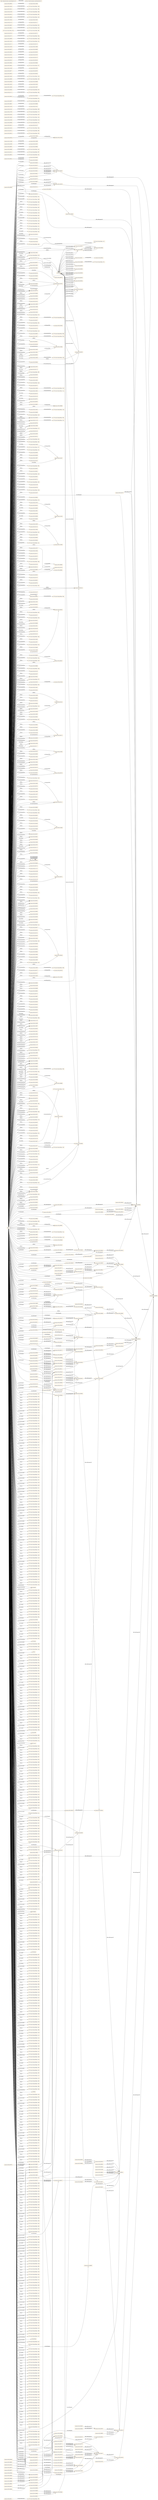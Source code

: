 digraph ar2dtool_diagram { 
rankdir=LR;
size="1501"
node [shape = rectangle, color="orange"]; "resource:SIO_000511" "resource:SIO_000520" "resource:SIO_000554" "resource:SIO_000344" "resource:SIO_001265" "-675741a9:161ba22604a:-7da5" "resource:SIO_000806" "resource:SIO_000112" "resource:SIO_000072" "resource:SIO_000452" "resource:SIO_010001" "-675741a9:161ba22604a:-7e6c" "-675741a9:161ba22604a:-7d7d" "resource:SIO_010010" "resource:SIO_010009" "resource:SIO_010341" "resource:SIO_001001" "-675741a9:161ba22604a:-7f97" "resource:SIO_010456" "-675741a9:161ba22604a:-7ca9" "resource:SIO_000750" "resource:SIO_000256" "resource:SIO_000431" "-675741a9:161ba22604a:-7eec" "resource:SIO_000758" "resource:SIO_000391" "resource:SIO_000692" "resource:SIO_000402" "resource:SIO_001091" "resource:SIO_010336" "resource:SIO_000776" "resource:SIO_000494" "resource:SIO_000056" "resource:SIO_010530" "resource:SIO_001014" "-675741a9:161ba22604a:-7ec7" "resource:SIO_000016" "resource:SIO_000092" "-675741a9:161ba22604a:-7f48" "resource:SIO_010368" "resource:SIO_001216" "resource:SIO_010289" "resource:SIO_010416" "-675741a9:161ba22604a:-7d73" "resource:SIO_010048" "resource:SIO_010057" "resource:SIO_000167" "resource:SIO_000314" "-675741a9:161ba22604a:-7fe3" "resource:SIO_010375" "resource:SIO_001232" "resource:SIO_000962" "-675741a9:161ba22604a:-7f8f" "-675741a9:161ba22604a:-7e1d" "resource:SIO_010464" "resource:SIO_010295" "resource:SIO_000417" "resource:SIO_000106" "resource:SIO_000720" "-675741a9:161ba22604a:-7d6e" "resource:SIO_010450" "resource:SIO_010458" "resource:SIO_000532" "-675741a9:161ba22604a:-7cce" "resource:SIO_000708" "resource:SIO_000070" "resource:SIO_000404" "resource:SIO_010346" "resource:SIO_010075" "resource:SIO_001176" "-675741a9:161ba22604a:-7ff0" "resource:SIO_000185" "resource:SIO_001224" "resource:SIO_010035" "-675741a9:161ba22604a:-7ea8" "resource:SIO_000715" "-675741a9:161ba22604a:-7fc1" "resource:SIO_010362" "resource:SIO_001210" "resource:SIO_001197" "resource:SIO_000116" "resource:SIO_001218" "resource:SIO_000810" "resource:SIO_000125" "resource:SIO_000701" "resource:SIO_000076" "resource:SIO_000456" "resource:SIO_010442" "-675741a9:161ba22604a:-7f15" "resource:SIO_000268" "resource:SIO_000499" "-675741a9:161ba22604a:-7e59" "resource:SIO_001010" "resource:SIO_011126" "resource:SIO_000754" "resource:SIO_010008" "-675741a9:161ba22604a:-7c7f" "resource:SIO_001135" "resource:SIO_001095" "resource:SIO_000089" "resource:SIO_001008" "resource:SIO_010455" "resource:SIO_000722" "resource:SIO_001045" "-675741a9:161ba22604a:-7c70" "-675741a9:161ba22604a:-7fac" "-675741a9:161ba22604a:-7d85" "-675741a9:161ba22604a:-7eb2" "resource:SIO_010462" "resource:SIO_001353" "-675741a9:161ba22604a:-7d77" "-675741a9:161ba22604a:-7cf1" "resource:SIO_010101" "resource:SIO_000036" "resource:SIO_000647" "-675741a9:161ba22604a:-7f60" "resource:SIO_000538" "resource:SIO_010497" "resource:SIO_001291" "resource:SIO_010783" "-675741a9:161ba22604a:-7fb2" "resource:SIO_000458" "resource:SIO_001174" "resource:SIO_000913" "resource:SIO_000915" "-675741a9:161ba22604a:-7e4f" "resource:SIO_000613" "resource:SIO_000713" "-675741a9:161ba22604a:-7e92" "-675741a9:161ba22604a:-7f2f" "resource:SIO_001188" "resource:SIO_000756" "-675741a9:161ba22604a:-7d28" "resource:SIO_001297" "-675741a9:161ba22604a:-7d63" "resource:SIO_010047" "resource:SIO_000123" "resource:SIO_000074" "-675741a9:161ba22604a:-7f1b" "resource:SIO_000083" "-675741a9:161ba22604a:-7e7b" "resource:SIO_010448" "resource:SIO_010533" "-675741a9:161ba22604a:-7cea" "resource:SIO_000468" "resource:SIO_000014" "resource:SIO_000516" "resource:SIO_001093" "resource:SIO_000500" "resource:SIO_010051" "resource:SIO_001043" "resource:SIO_000508" "resource:SIO_000429" "resource:SIO_000809" "resource:SIO_010432" "resource:SIO_010782" "resource:SIO_000960" "resource:SIO_001132" "resource:SIO_010004" "resource:SIO_000524" "resource:SIO_000550" "-675741a9:161ba22604a:-7da1" "resource:SIO_010020" "resource:SIO_000034" "resource:SIO_000434" "-675741a9:161ba22604a:-7e2c" "resource:SIO_000577" "-675741a9:161ba22604a:-7e6f" "resource:SIO_000005" "resource:SIO_010309" "resource:SIO_010344" "resource:SIO_000747" "resource:SIO_000279" "resource:SIO_000441" "-675741a9:161ba22604a:-7c9e" "resource:SIO_000327" "resource:SIO_000462" "resource:SIO_000143" "-675741a9:161ba22604a:-7db4" "resource:SIO_001295" "-675741a9:161ba22604a:-7cd5" "resource:SIO_000114" "resource:SIO_000454" "resource:SIO_000052" "resource:SIO_010378" "resource:SIO_000353" "resource:SIO_001370" "resource:SIO_001269" "resource:SIO_000012" "resource:SIO_000752" "-675741a9:161ba22604a:-7fd2" "resource:SIO_000555" "resource:SIO_001107" "resource:SIO_001301" "resource:SIO_001035" "resource:SIO_001266" "resource:SIO_011001" "resource:SIO_000541" "resource:SIO_000270" "resource:SIO_000318" "resource:SIO_000549" "-675741a9:161ba22604a:-7e62" "resource:SIO_001071" "-675741a9:161ba22604a:-7cfd" "resource:SIO_000512" "resource:SIO_000579" "resource:SIO_010460" "resource:SIO_000638" "resource:SIO_010011" "resource:SIO_001273" "resource:SIO_010410" "resource:SIO_000609" "-675741a9:161ba22604a:-7d6a" "resource:SIO_000148" "resource:SIO_011118" "resource:SIO_001213" "-675741a9:161ba22604a:-7de2" "resource:SIO_000704" "resource:SIO_010342" "resource:SIO_010071" "-675741a9:161ba22604a:-7e54" "resource:SIO_000460" "resource:SIO_010039" "resource:SIO_000257" "-675741a9:161ba22604a:-7ffc" "resource:SIO_000805" "-675741a9:161ba22604a:-7dea" "-675741a9:161ba22604a:-7c99" "resource:SIO_010337" "resource:SIO_000664" "-675741a9:161ba22604a:-7ed5" "-675741a9:161ba22604a:-7d58" "resource:SIO_001233" "resource:SIO_001375" "resource:SIO_001267" "resource:SIO_000261" "-675741a9:161ba22604a:-7f7c" "resource:SIO_010058" "-675741a9:161ba22604a:-7d02" "resource:SIO_010451" "resource:SIO_001041" "resource:SIO_010459" "-675741a9:161ba22604a:-7c8f" "resource:SIO_000807" "resource:SIO_010358" "resource:SIO_000963" "resource:SIO_010780" "resource:SIO_000113" "resource:SIO_000004" "-675741a9:161ba22604a:-7e1e" "resource:SIO_000370" "resource:SIO_010296" "resource:SIO_010002" "-675741a9:161ba22604a:-7fda" "resource:SIO_000405" "resource:SIO_000440" "-675741a9:161ba22604a:-7f57" "resource:SIO_000448" "resource:SIO_000721" "resource:SIO_000751" "resource:SIO_000902" "resource:SIO_000432" "-675741a9:161ba22604a:-7cbc" "resource:SIO_010096" "resource:SIO_001294" "resource:SIO_001211" "resource:SIO_000702" "-675741a9:161ba22604a:-7f1e" "resource:SIO_010334" "resource:SIO_001177" "-675741a9:161ba22604a:-7c93" "resource:SIO_000269" "resource:SIO_001015" "-675741a9:161ba22604a:-7f3a" "resource:SIO_000390" "-675741a9:161ba22604a:-7f6e" "resource:SIO_010443" "resource:SIO_000457" "resource:SIO_010043" "resource:SIO_001090" "resource:SIO_000505" "resource:SIO_001046" "resource:SIO_000168" "resource:SIO_000321" "resource:SIO_001116" "resource:SIO_010376" "resource:SIO_010424" "resource:SIO_000965" "resource:SIO_000418" "-675741a9:161ba22604a:-7e3d" "-675741a9:161ba22604a:-7e0f" "resource:SIO_001009" "resource:SIO_010056" "resource:SIO_000723" "-675741a9:161ba22604a:-7fb6" "resource:SIO_001264" "resource:SIO_010090" "resource:SIO_011007" "resource:SIO_000111" "resource:SIO_000097" "resource:SIO_010463" "resource:SIO_010000" "resource:SIO_000903" "-675741a9:161ba22604a:-7e9e" "-675741a9:161ba22604a:-7d3c" "-675741a9:161ba22604a:-7e26" "resource:SIO_000614" "resource:SIO_000640" "resource:SIO_000146" "resource:SIO_000648" "resource:SIO_000430" "resource:SIO_001292" "resource:SIO_000289" "resource:SIO_000707" "resource:SIO_000337" "resource:SIO_000401" "resource:SIO_000459" "resource:SIO_000523" "resource:SIO_010340" "resource:SIO_010074" "resource:SIO_001175" "resource:SIO_001040" "resource:SIO_000914" "resource:SIO_000275" "resource:SIO_000675" "-675741a9:161ba22604a:-7c9a" "resource:SIO_000784" "resource:SIO_000714" "resource:SIO_011121" "resource:SIO_001298" "resource:SIO_001215" "resource:SIO_010288" "resource:SIO_010415" "resource:SIO_001136" "resource:SIO_000342" "resource:SIO_000376" "resource:SIO_000166" "resource:SIO_010508" "-675741a9:161ba22604a:-7e65" "resource:SIO_001231" "-675741a9:161ba22604a:-7dfa" "resource:SIO_000015" "resource:SIO_000580" "resource:SIO_000091" "resource:SIO_000150" "resource:SIO_010076" "resource:SIO_000995" "resource:SIO_001270" "resource:SIO_000307" "resource:SIO_001094" "resource:SIO_000559" "resource:SIO_000501" "resource:SIO_000509" "resource:SIO_001262" "-675741a9:161ba22604a:-7ca2" "resource:SIO_010457" "resource:SIO_000762" "resource:SIO_001074" "resource:SIO_000539" "resource:SIO_000961" "resource:SIO_010005" "-675741a9:161ba22604a:-7c61" "resource:SIO_010345" "-675741a9:161ba22604a:-7daf" "resource:SIO_000328" "resource:SIO_010100" "resource:SIO_000463" "resource:SIO_000144" "resource:SIO_000035" "resource:SIO_000435" "-675741a9:161ba22604a:-7cbf" "resource:SIO_010094" "resource:SIO_000395" "-675741a9:161ba22604a:-7e43" "resource:SIO_010029" "-675741a9:161ba22604a:-7ce9" "resource:SIO_000578" "resource:SIO_000115" "resource:SIO_001217" "resource:SIO_000006" "resource:SIO_000124" "-675741a9:161ba22604a:-7f27" "resource:SIO_000626" "resource:SIO_001289" "resource:SIO_000498" "resource:SIO_000131" "resource:SIO_000653" "-675741a9:161ba22604a:-7edd" "resource:SIO_000753" "resource:SIO_000997" "resource:SIO_001296" "resource:SIO_001209" "resource:SIO_000333" "resource:SIO_000455" "-675741a9:161ba22604a:-7e16" "resource:SIO_000503" "-675741a9:161ba22604a:-7d9b" "resource:SIO_000162" "-675741a9:161ba22604a:-7cc8" "resource:SIO_000284" "resource:SIO_001227" "resource:SIO_010038" "resource:SIO_000354" "-675741a9:161ba22604a:-7d84" "resource:SIO_011125" "resource:SIO_010299" "resource:SIO_010007" "resource:SIO_000556" "resource:SIO_010411" "resource:SIO_010310" "resource:SIO_010054" "resource:SIO_001145" "resource:SIO_001302" "resource:SIO_000592" "resource:SIO_011002" "resource:SIO_011119" "resource:SIO_000428" "-675741a9:161ba22604a:-7f72" "resource:SIO_000437" "resource:SIO_010099" "resource:SIO_001072" "-675741a9:161ba22604a:-7ce3" "resource:SIO_000069" "resource:SIO_000000" "resource:SIO_000400" "resource:SIO_000967" "-675741a9:161ba22604a:-7f43" "resource:SIO_010461" "resource:SIO_000639" "-675741a9:161ba22604a:-7cb4" "resource:SIO_001274" "-675741a9:161ba22604a:-7dbe" "resource:SIO_000396" "resource:SIO_001003" "resource:SIO_000564" "resource:SIO_000719" "resource:SIO_000612" "resource:SIO_000258" "resource:SIO_001214" "resource:SIO_001290" "resource:SIO_000755" "resource:SIO_001336" "-675741a9:161ba22604a:-7dda" "resource:SIO_000705" "resource:SIO_000694" "resource:SIO_010046" "resource:SIO_000122" "resource:SIO_001038" "-675741a9:161ba22604a:-7dab" "resource:SIO_010072" "-675741a9:161ba22604a:-7f5d" "-675741a9:161ba22604a:-7f05" "resource:SIO_010532" "resource:SIO_000959" "-675741a9:161ba22604a:-7c79" "resource:SIO_000476" "resource:SIO_000651" "resource:SIO_010025" "resource:SIO_001050" "-675741a9:161ba22604a:-7d1e" "resource:SIO_000794" "resource:SIO_001139" "resource:SIO_000073" "resource:SIO_000453" "resource:SIO_000340" "resource:SIO_010447" "resource:SIO_010059" "resource:SIO_000483" "-675741a9:161ba22604a:-7f77" "-675741a9:161ba22604a:-7dcc" "resource:SIO_010506" "resource:SIO_000319" "resource:SIO_001234" "resource:SIO_000262" "resource:SIO_000449" "-675741a9:161ba22604a:-7e75" "-675741a9:161ba22604a:-7f93" "resource:SIO_000108" "resource:SIO_010052" "resource:SIO_000507" "resource:SIO_001260" "resource:SIO_000808" "resource:SIO_010359" "resource:SIO_010423" "resource:SIO_000589" "resource:SIO_000017" "resource:SIO_010003" "-675741a9:161ba22604a:-7cb2" "resource:SIO_010343" "resource:SIO_000562" "resource:SIO_000142" "resource:SIO_000433" "resource:SIO_000469" "resource:SIO_000078" "resource:SIO_010044" "-675741a9:161ba22604a:-7f9b" "-675741a9:161ba22604a:-7d10" "-675741a9:161ba22604a:-7cb8" "-675741a9:161ba22604a:-7ff8" "resource:SIO_000780" "resource:SIO_010030" "resource:SIO_000616" "resource:SIO_000966" "resource:SIO_000302" "resource:SIO_010363" "resource:SIO_010284" "resource:SIO_000080" "resource:SIO_000984" "-675741a9:161ba22604a:-7f36" "resource:SIO_001047" "-675741a9:161ba22604a:-7d52" "resource:SIO_001117" "resource:SIO_010377" "resource:SIO_010091" "resource:SIO_010425" ; /*classes style*/
	"resource:SIO_010009" -> "resource:SIO_010010" [ label = "owl:disjointWith" ];
	"resource:SIO_001098" -> "resource:SIO_000272" [ label = "rdfs:subPropertyOf" ];
	"resource:SIO_010462" -> "resource:SIO_010463" [ label = "owl:disjointWith" ];
	"resource:SIO_001279" -> "resource:SIO_000008" [ label = "rdfs:subPropertyOf" ];
	"resource:SIO_010377" -> "resource:SIO_010378" [ label = "owl:disjointWith" ];
	"resource:SIO_010377" -> "-675741a9:161ba22604a:-7cbf" [ label = "owl:equivalentClass" ];
	"resource:SIO_000232" -> "resource:SIO_000062" [ label = "rdfs:subPropertyOf" ];
	"resource:SIO_000805" -> "resource:SIO_000806" [ label = "owl:disjointWith" ];
	"resource:SIO_010432" -> "-675741a9:161ba22604a:-7cb4" [ label = "owl:equivalentClass" ];
	"resource:SIO_000202" -> "resource:SIO_000145" [ label = "rdfs:subPropertyOf" ];
	"resource:SIO_000093" -> "resource:SIO_000068" [ label = "rdfs:subPropertyOf" ];
	"resource:SIO_001280" -> "resource:SIO_000011" [ label = "rdfs:subPropertyOf" ];
	"resource:SIO_000274" -> "resource:SIO_000497" [ label = "rdfs:subPropertyOf" ];
	"resource:SIO_000274" -> "resource:SIO_000244" [ label = "rdfs:subPropertyOf" ];
	"resource:SIO_001008" -> "-675741a9:161ba22604a:-7e16" [ label = "owl:equivalentClass" ];
	"resource:SIO_000455" -> "resource:SIO_000458" [ label = "owl:disjointWith" ];
	"resource:SIO_000455" -> "-675741a9:161ba22604a:-7f1e" [ label = "owl:equivalentClass" ];
	"resource:SIO_000063" -> "resource:SIO_000062" [ label = "rdfs:subPropertyOf" ];
	"resource:SIO_010082" -> "resource:SIO_010078" [ label = "rdfs:subPropertyOf" ];
	"resource:SIO_000244" -> "resource:SIO_000352" [ label = "rdfs:subPropertyOf" ];
	"resource:SIO_000636" -> "resource:SIO_000352" [ label = "rdfs:subPropertyOf" ];
	"resource:SIO_000425" -> "resource:SIO_000001" [ label = "rdfs:subPropertyOf" ];
	"resource:SIO_000214" -> "resource:SIO_000425" [ label = "rdfs:subPropertyOf" ];
	"resource:SIO_000793" -> "resource:SIO_000687" [ label = "rdfs:subPropertyOf" ];
	"resource:SIO_000974" -> "resource:SIO_000053" [ label = "rdfs:subPropertyOf" ];
	"resource:SIO_000497" -> "resource:SIO_000272" [ label = "rdfs:subPropertyOf" ];
	"resource:SIO_010782" -> "resource:SIO_010783" [ label = "owl:disjointWith" ];
	"resource:SIO_000286" -> "resource:SIO_000497" [ label = "rdfs:subPropertyOf" ];
	"resource:SIO_000552" -> "resource:SIO_000230" [ label = "rdfs:subPropertyOf" ];
	"resource:SIO_001262" -> "-675741a9:161ba22604a:-7d85" [ label = "owl:equivalentClass" ];
	"resource:SIO_000341" -> "resource:SIO_000425" [ label = "rdfs:subPropertyOf" ];
	"resource:SIO_000733" -> "resource:SIO_000737" [ label = "rdfs:subPropertyOf" ];
	"resource:SIO_000437" -> "-675741a9:161ba22604a:-7f3a" [ label = "owl:equivalentClass" ];
	"resource:SIO_010456" -> "-675741a9:161ba22604a:-7c9a" [ label = "owl:equivalentClass" ];
	"resource:SIO_000311" -> "resource:SIO_000232" [ label = "rdfs:subPropertyOf" ];
	"resource:SIO_000226" -> "resource:SIO_000236" [ label = "rdfs:subPropertyOf" ];
	"resource:SIO_000775" -> "resource:SIO_000773" [ label = "rdfs:subPropertyOf" ];
	"resource:SIO_000268" -> "-675741a9:161ba22604a:-7f6e" [ label = "owl:equivalentClass" ];
	"resource:SIO_000142" -> "resource:SIO_000143" [ label = "owl:disjointWith" ];
	"resource:SIO_000449" -> "resource:SIO_000468" [ label = "owl:disjointWith" ];
	"resource:SIO_000323" -> "resource:SIO_000128" [ label = "rdfs:subPropertyOf" ];
	"resource:SIO_001159" -> "resource:SIO_000062" [ label = "rdfs:subPropertyOf" ];
	"resource:SIO_000208" -> "resource:SIO_000773" [ label = "rdfs:subPropertyOf" ];
	"resource:SIO_000365" -> "resource:SIO_000219" [ label = "rdfs:subPropertyOf" ];
	"resource:SIO_000631" -> "resource:SIO_000628" [ label = "rdfs:subPropertyOf" ];
	"resource:SIO_000420" -> "resource:SIO_000425" [ label = "rdfs:subPropertyOf" ];
	"resource:SIO_000335" -> "resource:SIO_000652" [ label = "rdfs:subPropertyOf" ];
	"resource:SIO_000335" -> "resource:SIO_000293" [ label = "rdfs:subPropertyOf" ];
	"resource:SIO_000124" -> "-675741a9:161ba22604a:-7f93" [ label = "owl:equivalentClass" ];
	"resource:SIO_001045" -> "-675741a9:161ba22604a:-7e0f" [ label = "owl:equivalentClass" ];
	"resource:SIO_010058" -> "resource:SIO_010059" [ label = "owl:disjointWith" ];
	"resource:SIO_000673" -> "resource:SIO_000671" [ label = "rdfs:subPropertyOf" ];
	"resource:SIO_000462" -> "resource:SIO_000463" [ label = "owl:disjointWith" ];
	"resource:SIO_000251" -> "resource:SIO_000249" [ label = "rdfs:subPropertyOf" ];
	"resource:SIO_000643" -> "resource:SIO_000224" [ label = "rdfs:subPropertyOf" ];
	"resource:SIO_000558" -> "resource:SIO_010302" [ label = "rdfs:subPropertyOf" ];
	"resource:SIO_001353" -> "-675741a9:161ba22604a:-7d6e" [ label = "owl:equivalentClass" ];
	"resource:SIO_000221" -> "resource:SIO_000008" [ label = "rdfs:subPropertyOf" ];
	"resource:SIO_010336" -> "resource:SIO_010337" [ label = "owl:disjointWith" ];
	"resource:SIO_000709" -> "resource:SIO_000001" [ label = "rdfs:subPropertyOf" ];
	"resource:SIO_000293" -> "resource:SIO_000203" [ label = "rdfs:subPropertyOf" ];
	"resource:SIO_011126" -> "-675741a9:161ba22604a:-7c61" [ label = "owl:equivalentClass" ];
	"resource:SIO_000655" -> "resource:SIO_000294" [ label = "rdfs:subPropertyOf" ];
	"resource:SIO_000052" -> "-675741a9:161ba22604a:-7fda" [ label = "owl:equivalentClass" ];
	"resource:SIO_000710" -> "resource:SIO_000709" [ label = "rdfs:subPropertyOf" ];
	"resource:SIO_000233" -> "resource:SIO_000011" [ label = "rdfs:subPropertyOf" ];
	"resource:SIO_001154" -> "resource:SIO_000294" [ label = "rdfs:subPropertyOf" ];
	"resource:SIO_000203" -> "resource:SIO_000322" [ label = "rdfs:subPropertyOf" ];
	"resource:SIO_000697" -> "resource:SIO_000709" [ label = "rdfs:subPropertyOf" ];
	"resource:SIO_001009" -> "resource:SIO_001010" [ label = "owl:disjointWith" ];
	"resource:SIO_010083" -> "resource:SIO_010079" [ label = "rdfs:subPropertyOf" ];
	"resource:SIO_000064" -> "resource:SIO_000219" [ label = "rdfs:subPropertyOf" ];
	"resource:SIO_000456" -> "resource:SIO_000457" [ label = "owl:disjointWith" ];
	"resource:SIO_000245" -> "resource:SIO_000294" [ label = "rdfs:subPropertyOf" ];
	"resource:SIO_000511" -> "-675741a9:161ba22604a:-7f05" [ label = "owl:equivalentClass" ];
	"resource:SIO_000426" -> "resource:SIO_000425" [ label = "rdfs:subPropertyOf" ];
	"resource:SIO_000215" -> "resource:SIO_000011" [ label = "rdfs:subPropertyOf" ];
	"resource:SIO_000975" -> "resource:SIO_000093" [ label = "rdfs:subPropertyOf" ];
	"resource:SIO_000679" -> "resource:SIO_000054" [ label = "rdfs:subPropertyOf" ];
	"resource:SIO_000553" -> "resource:SIO_000231" [ label = "rdfs:subPropertyOf" ];
	"resource:SIO_000342" -> "-675741a9:161ba22604a:-7f48" [ label = "owl:equivalentClass" ];
	"resource:SIO_000734" -> "resource:SIO_000699" [ label = "rdfs:subPropertyOf" ];
	"resource:SIO_000257" -> "resource:SIO_000258" [ label = "owl:disjointWith" ];
	"resource:SIO_000131" -> "resource:SIO_001197" [ label = "owl:disjointWith" ];
	"resource:SIO_000523" -> "resource:SIO_000524" [ label = "owl:disjointWith" ];
	"resource:SIO_010457" -> "-675741a9:161ba22604a:-7c93" [ label = "owl:equivalentClass" ];
	"resource:SIO_000312" -> "resource:SIO_000229" [ label = "rdfs:subPropertyOf" ];
	"resource:SIO_000704" -> "resource:SIO_000721" [ label = "owl:disjointWith" ];
	"resource:SIO_000227" -> "resource:SIO_000643" [ label = "rdfs:subPropertyOf" ];
	"resource:SIO_000680" -> "resource:SIO_000679" [ label = "rdfs:subPropertyOf" ];
	"resource:SIO_010005" -> "resource:SIO_010047" [ label = "owl:disjointWith" ];
	"resource:SIO_000269" -> "resource:SIO_000270" [ label = "owl:disjointWith" ];
	"resource:SIO_010288" -> "resource:SIO_010289" [ label = "owl:disjointWith" ];
	"resource:SIO_000324" -> "resource:SIO_000202" [ label = "rdfs:subPropertyOf" ];
	"resource:SIO_010343" -> "-675741a9:161ba22604a:-7cea" [ label = "owl:equivalentClass" ];
	"resource:SIO_000692" -> "resource:SIO_000694" [ label = "owl:disjointWith" ];
	"resource:SIO_000028" -> "resource:SIO_000145" [ label = "rdfs:subPropertyOf" ];
	"resource:SIO_000209" -> "resource:SIO_000773" [ label = "rdfs:subPropertyOf" ];
	"resource:SIO_000577" -> "resource:SIO_000578" [ label = "owl:disjointWith" ];
	"resource:SIO_000758" -> "resource:SIO_001093" [ label = "owl:disjointWith" ];
	"resource:SIO_000240" -> "resource:SIO_000203" [ label = "rdfs:subPropertyOf" ];
	"resource:SIO_000632" -> "resource:SIO_000210" [ label = "rdfs:subPropertyOf" ];
	"resource:SIO_000421" -> "resource:SIO_000425" [ label = "rdfs:subPropertyOf" ];
	"resource:SIO_000210" -> "resource:SIO_000628" [ label = "rdfs:subPropertyOf" ];
	"resource:SIO_000125" -> "-675741a9:161ba22604a:-7f8f" [ label = "owl:equivalentClass" ];
	"resource:SIO_001046" -> "resource:SIO_001047" [ label = "owl:disjointWith" ];
	"resource:SIO_010410" -> "-675741a9:161ba22604a:-7cbc" [ label = "owl:equivalentClass" ];
	"resource:SIO_000970" -> "resource:SIO_000975" [ label = "rdfs:subPropertyOf" ];
	"resource:SIO_001101" -> "resource:SIO_000709" [ label = "rdfs:subPropertyOf" ];
	"resource:SIO_000674" -> "resource:SIO_000672" [ label = "rdfs:subPropertyOf" ];
	"resource:SIO_000589" -> "-675741a9:161ba22604a:-7eec" [ label = "owl:equivalentClass" ];
	"http://semanticscience.org/ontology/sio.owl" -> "http://creativecommons.org/licenses/by/4.0/" [ label = "terms:license" ];
	"resource:SIO_000252" -> "resource:SIO_000212" [ label = "rdfs:subPropertyOf" ];
	"resource:SIO_000644" -> "resource:SIO_000223" [ label = "rdfs:subPropertyOf" ];
	"resource:SIO_001269" -> "resource:SIO_001270" [ label = "owl:disjointWith" ];
	"resource:SIO_000222" -> "resource:SIO_000011" [ label = "rdfs:subPropertyOf" ];
	"resource:SIO_000011" -> "resource:SIO_000001" [ label = "rdfs:subPropertyOf" ];
	"resource:SIO_000318" -> "resource:SIO_000319" [ label = "owl:disjointWith" ];
	"resource:SIO_000294" -> "resource:SIO_000243" [ label = "rdfs:subPropertyOf" ];
	"resource:SIO_010000" -> "-675741a9:161ba22604a:-7d63" [ label = "owl:equivalentClass" ];
	"resource:SIO_001209" -> "-675741a9:161ba22604a:-7d9b" [ label = "owl:equivalentClass" ];
	"resource:SIO_000656" -> "resource:SIO_000655" [ label = "rdfs:subPropertyOf" ];
	"resource:SIO_000053" -> "resource:SIO_000028" [ label = "rdfs:subPropertyOf" ];
	"resource:SIO_000234" -> "resource:SIO_000008" [ label = "rdfs:subPropertyOf" ];
	"resource:SIO_001155" -> "resource:SIO_000352" [ label = "rdfs:subPropertyOf" ];
	"resource:SIO_000807" -> "resource:SIO_000808" [ label = "owl:disjointWith" ];
	"resource:SIO_001210" -> "resource:SIO_001211" [ label = "owl:disjointWith" ];
	"resource:SIO_000204" -> "resource:SIO_000322" [ label = "rdfs:subPropertyOf" ];
	"resource:SIO_000095" -> "resource:SIO_000011" [ label = "rdfs:subPropertyOf" ];
	"resource:SIO_000668" -> "resource:SIO_000628" [ label = "rdfs:subPropertyOf" ];
	"resource:SIO_010295" -> "resource:SIO_010296" [ label = "owl:disjointWith" ];
	"resource:SIO_000246" -> "resource:SIO_000245" [ label = "rdfs:subPropertyOf" ];
	"resource:SIO_000427" -> "resource:SIO_000424" [ label = "rdfs:subPropertyOf" ];
	"resource:SIO_000216" -> "resource:SIO_000008" [ label = "rdfs:subPropertyOf" ];
	"resource:SIO_000005" -> "resource:SIO_000340" [ label = "owl:disjointWith" ];
	"resource:SIO_000288" -> "resource:SIO_000203" [ label = "rdfs:subPropertyOf" ];
	"resource:SIO_000554" -> "resource:SIO_000555" [ label = "owl:disjointWith" ];
	"resource:SIO_000469" -> "-675741a9:161ba22604a:-7f15" [ label = "owl:equivalentClass" ];
	"resource:SIO_010362" -> "-675741a9:161ba22604a:-7cce" [ label = "owl:equivalentClass" ];
	"resource:SIO_000735" -> "resource:SIO_000733" [ label = "rdfs:subPropertyOf" ];
	"resource:SIO_000132" -> "resource:SIO_000322" [ label = "rdfs:subPropertyOf" ];
	"resource:SIO_010458" -> "-675741a9:161ba22604a:-7c8f" [ label = "owl:equivalentClass" ];
	"resource:SIO_000313" -> "resource:SIO_000310" [ label = "rdfs:subPropertyOf" ];
	"resource:SIO_000892" -> "resource:SIO_000212" [ label = "rdfs:subPropertyOf" ];
	"resource:SIO_000228" -> "resource:SIO_000644" [ label = "rdfs:subPropertyOf" ];
	"resource:SIO_000681" -> "resource:SIO_000679" [ label = "rdfs:subPropertyOf" ];
	"resource:SIO_000017" -> "resource:SIO_000354" [ label = "owl:disjointWith" ];
	"resource:SIO_010302" -> "resource:SIO_000272" [ label = "rdfs:subPropertyOf" ];
	"resource:SIO_000089" -> "-675741a9:161ba22604a:-7fc1" [ label = "owl:equivalentClass" ];
	"resource:SIO_000440" -> "-675741a9:161ba22604a:-7f2f" [ label = "owl:equivalentClass" ];
	"resource:SIO_000355" -> "resource:SIO_000229" [ label = "rdfs:subPropertyOf" ];
	"resource:SIO_000059" -> "resource:SIO_000008" [ label = "rdfs:subPropertyOf" ];
	"resource:SIO_010078" -> "resource:SIO_000338" [ label = "rdfs:subPropertyOf" ];
	"resource:SIO_000325" -> "-675741a9:161ba22604a:-7ff4" [ label = "owl:propertyChainAxiom" ];
	"resource:SIO_000325" -> "resource:SIO_000322" [ label = "rdfs:subPropertyOf" ];
	"resource:SIO_001035" -> "resource:SIO_001038" [ label = "owl:disjointWith" ];
	"resource:SIO_000029" -> "resource:SIO_000096" [ label = "rdfs:subPropertyOf" ];
	"resource:SIO_001301" -> "resource:SIO_001302" [ label = "owl:disjointWith" ];
	"resource:SIO_010048" -> "resource:SIO_010052" [ label = "owl:disjointWith" ];
	"resource:SIO_000482" -> "resource:SIO_000283" [ label = "rdfs:subPropertyOf" ];
	"resource:SIO_000060" -> "resource:SIO_000205" [ label = "rdfs:subPropertyOf" ];
	"resource:SIO_000452" -> "resource:SIO_000454" [ label = "owl:disjointWith" ];
	"resource:SIO_000452" -> "resource:SIO_000453" [ label = "owl:disjointWith" ];
	"resource:SIO_000241" -> "resource:SIO_000652" [ label = "rdfs:subPropertyOf" ];
	"resource:SIO_000241" -> "resource:SIO_000211" [ label = "rdfs:subPropertyOf" ];
	"resource:SIO_000633" -> "resource:SIO_000205" [ label = "rdfs:subPropertyOf" ];
	"resource:SIO_000422" -> "resource:SIO_000283" [ label = "rdfs:subPropertyOf" ];
	"resource:SIO_000211" -> "resource:SIO_000203" [ label = "rdfs:subPropertyOf" ];
	"resource:SIO_000971" -> "resource:SIO_000974" [ label = "rdfs:subPropertyOf" ];
	"resource:SIO_000307" -> "-675741a9:161ba22604a:-7f60" [ label = "owl:equivalentClass" ];
	"resource:SIO_000283" -> "resource:SIO_000272" [ label = "rdfs:subPropertyOf" ];
	"resource:SIO_000675" -> "-675741a9:161ba22604a:-7ec7" [ label = "owl:equivalentClass" ];
	"resource:SIO_000072" -> "resource:SIO_000073" [ label = "owl:disjointWith" ];
	"resource:SIO_000253" -> "resource:SIO_000008" [ label = "rdfs:subPropertyOf" ];
	"resource:SIO_001174" -> "-675741a9:161ba22604a:-7dbe" [ label = "owl:equivalentClass" ];
	"resource:SIO_000223" -> "resource:SIO_000008" [ label = "rdfs:subPropertyOf" ];
	"resource:SIO_010423" -> "-675741a9:161ba22604a:-7cb8" [ label = "owl:equivalentClass" ];
	"resource:SIO_000772" -> "resource:SIO_000631" [ label = "rdfs:subPropertyOf" ];
	"resource:SIO_000687" -> "resource:SIO_000322" [ label = "rdfs:subPropertyOf" ];
	"resource:SIO_001090" -> "resource:SIO_001091" [ label = "owl:disjointWith" ];
	"resource:SIO_000657" -> "resource:SIO_000352" [ label = "rdfs:subPropertyOf" ];
	"resource:SIO_000054" -> "resource:SIO_000053" [ label = "rdfs:subPropertyOf" ];
	"resource:SIO_000235" -> "resource:SIO_000586" [ label = "rdfs:subPropertyOf" ];
	"resource:SIO_001156" -> "resource:SIO_000294" [ label = "rdfs:subPropertyOf" ];
	"resource:SIO_001156" -> "resource:SIO_000229" [ label = "rdfs:subPropertyOf" ];
	"resource:SIO_000205" -> "resource:SIO_000212" [ label = "rdfs:subPropertyOf" ];
	"resource:SIO_000784" -> "resource:SIO_010052" [ label = "owl:disjointWith" ];
	"resource:SIO_000784" -> "resource:SIO_010048" [ label = "owl:disjointWith" ];
	"resource:SIO_000699" -> "resource:SIO_000737" [ label = "rdfs:subPropertyOf" ];
	"resource:SIO_000965" -> "-675741a9:161ba22604a:-7e43" [ label = "owl:equivalentClass" ];
	"resource:SIO_000096" -> "resource:SIO_000093" [ label = "rdfs:subPropertyOf" ];
	"resource:SIO_000362" -> "resource:SIO_000008" [ label = "rdfs:subPropertyOf" ];
	"resource:SIO_000277" -> "resource:SIO_000631" [ label = "rdfs:subPropertyOf" ];
	"resource:SIO_000066" -> "resource:SIO_000253" [ label = "rdfs:subPropertyOf" ];
	"resource:SIO_000458" -> "-675741a9:161ba22604a:-7f1b" [ label = "owl:equivalentClass" ];
	"resource:SIO_000332" -> "resource:SIO_000563" [ label = "rdfs:subPropertyOf" ];
	"resource:SIO_000247" -> "resource:SIO_000244" [ label = "rdfs:subPropertyOf" ];
	"resource:SIO_000905" -> "resource:SIO_000291" [ label = "rdfs:subPropertyOf" ];
	"resource:SIO_010532" -> "resource:SIO_010533" [ label = "owl:disjointWith" ];
	"resource:SIO_010447" -> "resource:SIO_010448" [ label = "owl:disjointWith" ];
	"resource:SIO_000217" -> "resource:SIO_000223" [ label = "rdfs:subPropertyOf" ];
	"resource:SIO_000609" -> "-675741a9:161ba22604a:-7edd" [ label = "owl:equivalentClass" ];
	"resource:SIO_000640" -> "resource:SIO_000751" [ label = "owl:disjointWith" ];
	"resource:SIO_010363" -> "-675741a9:161ba22604a:-7cc8" [ label = "owl:equivalentClass" ];
	"resource:SIO_000736" -> "resource:SIO_000001" [ label = "rdfs:subPropertyOf" ];
	"resource:SIO_010459" -> "resource:SIO_010460" [ label = "owl:disjointWith" ];
	"resource:SIO_000314" -> "-675741a9:161ba22604a:-7f5d" [ label = "owl:equivalentClass" ];
	"resource:SIO_000229" -> "resource:SIO_000132" [ label = "rdfs:subPropertyOf" ];
	"resource:SIO_000682" -> "resource:SIO_000029" [ label = "rdfs:subPropertyOf" ];
	"resource:SIO_000652" -> "resource:SIO_000203" [ label = "rdfs:subPropertyOf" ];
	"resource:SIO_001096" -> "resource:SIO_000272" [ label = "rdfs:subPropertyOf" ];
	"resource:SIO_000441" -> "-675741a9:161ba22604a:-7f27" [ label = "owl:equivalentClass" ];
	"resource:SIO_010375" -> "resource:SIO_010376" [ label = "owl:disjointWith" ];
	"resource:SIO_000356" -> "resource:SIO_000062" [ label = "rdfs:subPropertyOf" ];
	"resource:SIO_001277" -> "resource:SIO_000628" [ label = "rdfs:subPropertyOf" ];
	"resource:SIO_000230" -> "resource:SIO_000132" [ label = "rdfs:subPropertyOf" ];
	"resource:SIO_000145" -> "resource:SIO_000322" [ label = "rdfs:subPropertyOf" ];
	"resource:SIO_010079" -> "resource:SIO_000339" [ label = "rdfs:subPropertyOf" ];
	"resource:SIO_000960" -> "resource:SIO_000962" [ label = "owl:disjointWith" ];
	"resource:SIO_000960" -> "resource:SIO_000961" [ label = "owl:disjointWith" ];
	"resource:SIO_000272" -> "resource:SIO_000736" [ label = "rdfs:subPropertyOf" ];
	"resource:SIO_000579" -> "resource:SIO_000580" [ label = "owl:disjointWith" ];
	"resource:SIO_000061" -> "resource:SIO_000322" [ label = "rdfs:subPropertyOf" ];
	"resource:SIO_010080" -> "resource:SIO_010078" [ label = "rdfs:subPropertyOf" ];
	"resource:SIO_000242" -> "resource:SIO_000652" [ label = "rdfs:subPropertyOf" ];
	"resource:SIO_000242" -> "resource:SIO_000240" [ label = "rdfs:subPropertyOf" ];
	"resource:SIO_000634" -> "resource:SIO_000558" [ label = "rdfs:subPropertyOf" ];
	"resource:SIO_000900" -> "resource:SIO_000216" [ label = "rdfs:subPropertyOf" ];
	"resource:SIO_000549" -> "resource:SIO_000550" [ label = "owl:disjointWith" ];
	"resource:SIO_010442" -> "-675741a9:161ba22604a:-7ca9" [ label = "owl:equivalentClass" ];
	"resource:SIO_000338" -> "resource:SIO_000563" [ label = "rdfs:subPropertyOf" ];
	"resource:SIO_000338" -> "resource:SIO_000243" [ label = "rdfs:subPropertyOf" ];
	"resource:SIO_000212" -> "resource:SIO_000001" [ label = "rdfs:subPropertyOf" ];
	"resource:SIO_000972" -> "resource:SIO_000974" [ label = "rdfs:subPropertyOf" ];
	"resource:SIO_000495" -> "resource:SIO_000272" [ label = "rdfs:subPropertyOf" ];
	"resource:SIO_010780" -> "-675741a9:161ba22604a:-7c70" [ label = "owl:equivalentClass" ];
	"resource:SIO_000254" -> "resource:SIO_000011" [ label = "rdfs:subPropertyOf" ];
	"resource:SIO_000646" -> "resource:SIO_000643" [ label = "rdfs:subPropertyOf" ];
	"resource:SIO_000224" -> "resource:SIO_000011" [ label = "rdfs:subPropertyOf" ];
	"resource:SIO_000139" -> "resource:SIO_000132" [ label = "rdfs:subPropertyOf" ];
	"resource:SIO_010424" -> "resource:SIO_010425" [ label = "owl:disjointWith" ];
	"resource:SIO_000773" -> "resource:SIO_000252" [ label = "rdfs:subPropertyOf" ];
	"resource:SIO_000562" -> "resource:SIO_010284" [ label = "owl:disjointWith" ];
	"resource:SIO_000477" -> "resource:SIO_000422" [ label = "rdfs:subPropertyOf" ];
	"resource:SIO_010309" -> "resource:SIO_010310" [ label = "owl:disjointWith" ];
	"resource:SIO_000658" -> "resource:SIO_000657" [ label = "rdfs:subPropertyOf" ];
	"resource:SIO_001242" -> "resource:SIO_000736" [ label = "rdfs:subPropertyOf" ];
	"resource:SIO_001157" -> "resource:SIO_000352" [ label = "rdfs:subPropertyOf" ];
	"resource:SIO_000236" -> "resource:SIO_000646" [ label = "rdfs:subPropertyOf" ];
	"resource:SIO_000628" -> "resource:SIO_000001" [ label = "rdfs:subPropertyOf" ];
	"resource:SIO_000809" -> "-675741a9:161ba22604a:-7e6f" [ label = "owl:equivalentClass" ];
	"resource:SIO_000206" -> "resource:SIO_000772" [ label = "rdfs:subPropertyOf" ];
	"resource:SIO_000966" -> "resource:SIO_000967" [ label = "owl:disjointWith" ];
	"resource:SIO_000363" -> "resource:SIO_000011" [ label = "rdfs:subPropertyOf" ];
	"resource:SIO_000278" -> "resource:SIO_000252" [ label = "rdfs:subPropertyOf" ];
	"resource:SIO_000810" -> "-675741a9:161ba22604a:-7e6c" [ label = "owl:equivalentClass" ];
	"resource:SIO_000248" -> "resource:SIO_000352" [ label = "rdfs:subPropertyOf" ];
	"resource:SIO_000122" -> "-675741a9:161ba22604a:-7f9b" [ label = "owl:equivalentClass" ];
	"resource:SIO_000490" -> "resource:SIO_000482" [ label = "rdfs:subPropertyOf" ];
	"resource:SIO_000218" -> "resource:SIO_000224" [ label = "rdfs:subPropertyOf" ];
	"resource:SIO_000671" -> "resource:SIO_000008" [ label = "rdfs:subPropertyOf" ];
	"resource:SIO_000586" -> "resource:SIO_000644" [ label = "rdfs:subPropertyOf" ];
	"resource:SIO_000641" -> "resource:SIO_000008" [ label = "rdfs:subPropertyOf" ];
	"resource:SIO_000737" -> "resource:SIO_000736" [ label = "rdfs:subPropertyOf" ];
	"resource:SIO_000707" -> "resource:SIO_000708" [ label = "owl:disjointWith" ];
	"resource:SIO_000291" -> "resource:SIO_000230" [ label = "rdfs:subPropertyOf" ];
	"resource:SIO_000080" -> "resource:SIO_000448" [ label = "owl:disjointWith" ];
	"resource:SIO_001097" -> "resource:SIO_000272" [ label = "rdfs:subPropertyOf" ];
	"resource:SIO_010461" -> "resource:SIO_010464" [ label = "owl:disjointWith" ];
	"resource:SIO_001278" -> "resource:SIO_000628" [ label = "rdfs:subPropertyOf" ];
	"resource:SIO_000749" -> "resource:SIO_000737" [ label = "rdfs:subPropertyOf" ];
	"resource:SIO_000231" -> "resource:SIO_000062" [ label = "rdfs:subPropertyOf" ];
	"resource:SIO_000020" -> "resource:SIO_000210" [ label = "rdfs:subPropertyOf" ];
	"resource:SIO_010346" -> "-675741a9:161ba22604a:-7cd5" [ label = "owl:equivalentClass" ];
	"resource:SIO_000719" -> "resource:SIO_000720" [ label = "owl:disjointWith" ];
	"resource:SIO_000092" -> "-675741a9:161ba22604a:-7fb6" [ label = "owl:equivalentClass" ];
	"resource:SIO_000484" -> "resource:SIO_000482" [ label = "rdfs:subPropertyOf" ];
	"resource:SIO_000273" -> "resource:SIO_000053" [ label = "rdfs:subPropertyOf" ];
	"resource:SIO_000062" -> "resource:SIO_000322" [ label = "rdfs:subPropertyOf" ];
	"resource:SIO_010081" -> "resource:SIO_010079" [ label = "rdfs:subPropertyOf" ];
	"resource:SIO_001375" -> "-675741a9:161ba22604a:-7d6a" [ label = "owl:equivalentClass" ];
	"resource:SIO_000369" -> "resource:SIO_000273" [ label = "rdfs:subPropertyOf" ];
	"resource:SIO_000243" -> "resource:SIO_000322" [ label = "rdfs:subPropertyOf" ];
	"resource:SIO_000635" -> "resource:SIO_000294" [ label = "rdfs:subPropertyOf" ];
	"resource:SIO_000901" -> "resource:SIO_000215" [ label = "rdfs:subPropertyOf" ];
	"resource:SIO_000424" -> "resource:SIO_000283" [ label = "rdfs:subPropertyOf" ];
	"resource:SIO_000339" -> "resource:SIO_000557" [ label = "rdfs:subPropertyOf" ];
	"resource:SIO_000339" -> "resource:SIO_000243" [ label = "rdfs:subPropertyOf" ];
	"resource:SIO_000213" -> "resource:SIO_000425" [ label = "rdfs:subPropertyOf" ];
	"resource:SIO_000128" -> "resource:SIO_000061" [ label = "rdfs:subPropertyOf" ];
	"resource:SIO_000973" -> "resource:SIO_000975" [ label = "rdfs:subPropertyOf" ];
	"resource:SIO_000496" -> "resource:SIO_000495" [ label = "rdfs:subPropertyOf" ];
	"resource:SIO_000255" -> "resource:SIO_000008" [ label = "rdfs:subPropertyOf" ];
	"resource:SIO_000647" -> "resource:SIO_000648" [ label = "owl:disjointWith" ];
	"resource:SIO_010455" -> "-675741a9:161ba22604a:-7c9e" [ label = "owl:equivalentClass" ];
	"resource:SIO_000310" -> "resource:SIO_000093" [ label = "rdfs:subPropertyOf" ];
	"resource:SIO_000225" -> "resource:SIO_000235" [ label = "rdfs:subPropertyOf" ];
	"resource:SIO_001116" -> "resource:SIO_001117" [ label = "owl:disjointWith" ];
	"resource:SIO_000774" -> "resource:SIO_000772" [ label = "rdfs:subPropertyOf" ];
	"resource:SIO_000563" -> "resource:SIO_000628" [ label = "rdfs:subPropertyOf" ];
	"resource:SIO_000352" -> "resource:SIO_000243" [ label = "rdfs:subPropertyOf" ];
	"resource:SIO_001273" -> "resource:SIO_001274" [ label = "owl:disjointWith" ];
	"resource:SIO_000322" -> "resource:SIO_000001" [ label = "rdfs:subPropertyOf" ];
	"resource:SIO_001158" -> "resource:SIO_000229" [ label = "rdfs:subPropertyOf" ];
	"resource:SIO_000629" -> "resource:SIO_000557" [ label = "rdfs:subPropertyOf" ];
	"resource:SIO_000207" -> "resource:SIO_000772" [ label = "rdfs:subPropertyOf" ];
	"resource:SIO_010100" -> "resource:SIO_010101" [ label = "owl:disjointWith" ];
	"resource:SIO_000364" -> "resource:SIO_000253" [ label = "rdfs:subPropertyOf" ];
	"resource:SIO_000630" -> "resource:SIO_010302" [ label = "rdfs:subPropertyOf" ];
	"resource:SIO_000068" -> "resource:SIO_000061" [ label = "rdfs:subPropertyOf" ];
	"resource:SIO_000334" -> "resource:SIO_000652" [ label = "rdfs:subPropertyOf" ];
	"resource:SIO_000334" -> "resource:SIO_000288" [ label = "rdfs:subPropertyOf" ];
	"resource:SIO_000249" -> "resource:SIO_000294" [ label = "rdfs:subPropertyOf" ];
	"resource:SIO_000123" -> "-675741a9:161ba22604a:-7f97" [ label = "owl:equivalentClass" ];
	"resource:SIO_010057" -> "-675741a9:161ba22604a:-7d3c" [ label = "owl:equivalentClass" ];
	"resource:SIO_000491" -> "resource:SIO_000482" [ label = "rdfs:subPropertyOf" ];
	"resource:SIO_000219" -> "resource:SIO_000011" [ label = "rdfs:subPropertyOf" ];
	"resource:SIO_000672" -> "resource:SIO_000011" [ label = "rdfs:subPropertyOf" ];
	"resource:SIO_000008" -> "resource:SIO_000001" [ label = "rdfs:subPropertyOf" ];
	"resource:SIO_000250" -> "resource:SIO_000248" [ label = "rdfs:subPropertyOf" ];
	"resource:SIO_000642" -> "resource:SIO_000011" [ label = "rdfs:subPropertyOf" ];
	"resource:SIO_000557" -> "resource:SIO_000212" [ label = "rdfs:subPropertyOf" ];
	"resource:SIO_000738" -> "resource:SIO_000737" [ label = "rdfs:subPropertyOf" ];
	"resource:SIO_000612" -> "-675741a9:161ba22604a:-7ed5" [ label = "owl:equivalentClass" ];
	"NULL" -> "resource:SIO_000498" [ label = "rdf:first" ];
	"NULL" -> "resource:SIO_000070" [ label = "rdf:first" ];
	"NULL" -> "resource:SIO_000776" [ label = "owl:someValuesFrom" ];
	"NULL" -> "resource:SIO_000115" [ label = "rdf:first" ];
	"NULL" -> "-675741a9:161ba22604a:-7c97" [ label = "owl:unionOf" ];
	"NULL" -> "-675741a9:161ba22604a:-7cb1" [ label = "rdf:rest" ];
	"NULL" -> "resource:SIO_000613" [ label = "owl:someValuesFrom" ];
	"NULL" -> "resource:SIO_000146" [ label = "owl:someValuesFrom" ];
	"NULL" -> "resource:SIO_000072" [ label = "owl:someValuesFrom" ];
	"NULL" -> "-675741a9:161ba22604a:-7d78" [ label = "rdf:rest" ];
	"NULL" -> "-675741a9:161ba22604a:-7ddf" [ label = "rdf:rest" ];
	"NULL" -> "resource:SIO_000059" [ label = "owl:onProperty" ];
	"NULL" -> "resource:SIO_010344" [ label = "owl:someValuesFrom" ];
	"NULL" -> "-675741a9:161ba22604a:-7c3e" [ label = "rdf:rest" ];
	"NULL" -> "resource:SIO_001217" [ label = "rdf:first" ];
	"NULL" -> "-675741a9:161ba22604a:-7ed2" [ label = "rdf:rest" ];
	"NULL" -> "resource:SIO_001177" [ label = "owl:someValuesFrom" ];
	"NULL" -> "-675741a9:161ba22604a:-7dec" [ label = "rdf:rest" ];
	"NULL" -> "-675741a9:161ba22604a:-7ccd" [ label = "owl:intersectionOf" ];
	"NULL" -> "-675741a9:161ba22604a:-7f57" [ label = "owl:someValuesFrom" ];
	"NULL" -> "-675741a9:161ba22604a:-7c4b" [ label = "rdf:rest" ];
	"NULL" -> "-675741a9:161ba22604a:-7fb1" [ label = "owl:unionOf" ];
	"NULL" -> "resource:SIO_011007" [ label = "owl:someValuesFrom" ];
	"NULL" -> "-675741a9:161ba22604a:-7c27" [ label = "owl:members" ];
	"NULL" -> "resource:SIO_000210" [ label = "owl:onProperty" ];
	"NULL" -> "-675741a9:161ba22604a:-7e3c" [ label = "owl:intersectionOf" ];
	"NULL" -> "-675741a9:161ba22604a:-7f76" [ label = "owl:intersectionOf" ];
	"NULL" -> "resource:SIO_010450" [ label = "owl:someValuesFrom" ];
	"NULL" -> "resource:SIO_000433" [ label = "rdf:first" ];
	"NULL" -> "resource:SIO_000268" [ label = "owl:someValuesFrom" ];
	"NULL" -> "resource:SIO_010375" [ label = "rdf:first" ];
	"NULL" -> "-675741a9:161ba22604a:-7f28" [ label = "rdf:rest" ];
	"NULL" -> "-675741a9:161ba22604a:-7f74" [ label = "rdf:rest" ];
	"NULL" -> "resource:SIO_000499" [ label = "owl:someValuesFrom" ];
	"NULL" -> "resource:SIO_000006" [ label = "rdf:first" ];
	"NULL" -> "-675741a9:161ba22604a:-7e3a" [ label = "rdf:rest" ];
	"NULL" -> "resource:SIO_000456" [ label = "rdf:first" ];
	"NULL" -> "-675741a9:161ba22604a:-7d7d" [ label = "owl:someValuesFrom" ];
	"NULL" -> "-675741a9:161ba22604a:-7e1e" [ label = "owl:someValuesFrom" ];
	"NULL" -> "resource:SIO_000272" [ label = "owl:onProperty" ];
	"NULL" -> "-675741a9:161ba22604a:-7cfd" [ label = "owl:someValuesFrom" ];
	"NULL" -> "resource:SIO_000069" [ label = "owl:someValuesFrom" ];
	"NULL" -> "-675741a9:161ba22604a:-7f03" [ label = "rdf:rest" ];
	"NULL" -> "resource:SIO_000096" [ label = "owl:onProperty" ];
	"NULL" -> "-675741a9:161ba22604a:-7cfa" [ label = "rdf:rest" ];
	"NULL" -> "-675741a9:161ba22604a:-7ce9" [ label = "rdf:first" ];
	"NULL" -> "-675741a9:161ba22604a:-7ce7" [ label = "owl:unionOf" ];
	"NULL" -> "resource:SIO_000434" [ label = "rdf:first" ];
	"NULL" -> "-675741a9:161ba22604a:-7d51" [ label = "owl:intersectionOf" ];
	"NULL" -> "resource:SIO_010079" [ label = "owl:onProperty" ];
	"NULL" -> "-675741a9:161ba22604a:-7c19" [ label = "rdf:rest" ];
	"NULL" -> "-675741a9:161ba22604a:-7cbe" [ label = "owl:unionOf" ];
	"NULL" -> "resource:SIO_000214" [ label = "owl:onProperty" ];
	"NULL" -> "resource:SIO_010376" [ label = "rdf:first" ];
	"NULL" -> "-675741a9:161ba22604a:-7dc7" [ label = "rdf:rest" ];
	"NULL" -> "resource:SIO_010094" [ label = "owl:someValuesFrom" ];
	"NULL" -> "-675741a9:161ba22604a:-7d7a" [ label = "rdf:rest" ];
	"NULL" -> "resource:SIO_010010" [ label = "owl:onClass" ];
	"NULL" -> "resource:SIO_010463" [ label = "rdf:first" ];
	"NULL" -> "resource:SIO_000808" [ label = "rdf:first" ];
	"NULL" -> "-675741a9:161ba22604a:-7eb2" [ label = "owl:someValuesFrom" ];
	"NULL" -> "-675741a9:161ba22604a:-7c76" [ label = "rdf:rest" ];
	"NULL" -> "resource:SIO_001047" [ label = "rdf:first" ];
	"NULL" -> "-675741a9:161ba22604a:-7d57" [ label = "owl:intersectionOf" ];
	"NULL" -> "-675741a9:161ba22604a:-7eaa" [ label = "rdf:rest" ];
	"NULL" -> "-675741a9:161ba22604a:-7d0d" [ label = "rdf:rest" ];
	"NULL" -> "resource:SIO_010358" [ label = "rdf:first" ];
	"NULL" -> "resource:SIO_010008" [ label = "owl:someValuesFrom" ];
	"NULL" -> "resource:SIO_000261" [ label = "owl:someValuesFrom" ];
	"NULL" -> "-675741a9:161ba22604a:-7fa9" [ label = "rdf:rest" ];
	"NULL" -> "-675741a9:161ba22604a:-7dd0" [ label = "rdf:rest" ];
	"NULL" -> "-675741a9:161ba22604a:-7d7c" [ label = "owl:intersectionOf" ];
	"NULL" -> "-675741a9:161ba22604a:-7dda" [ label = "owl:someValuesFrom" ];
	"NULL" -> "-675741a9:161ba22604a:-7c44" [ label = "rdf:rest" ];
	"NULL" -> "resource:SIO_000635" [ label = "owl:onProperty" ];
	"NULL" -> "resource:SIO_001050" [ label = "owl:someValuesFrom" ];
	"NULL" -> "-675741a9:161ba22604a:-7cb7" [ label = "owl:intersectionOf" ];
	"NULL" -> "resource:SIO_000035" [ label = "rdf:first" ];
	"NULL" -> "-675741a9:161ba22604a:-7c90" [ label = "rdf:rest" ];
	"NULL" -> "resource:SIO_000355" [ label = "owl:onProperty" ];
	"NULL" -> "-675741a9:161ba22604a:-7e58" [ label = "owl:intersectionOf" ];
	"NULL" -> "-675741a9:161ba22604a:-7c51" [ label = "rdf:rest" ];
	"NULL" -> "resource:SIO_001234" [ label = "owl:someValuesFrom" ];
	"NULL" -> "-675741a9:161ba22604a:-7dae" [ label = "owl:intersectionOf" ];
	"NULL" -> "resource:SIO_000325" [ label = "rdf:first" ];
	"NULL" -> "-675741a9:161ba22604a:-7fe2" [ label = "owl:intersectionOf" ];
	"NULL" -> "-675741a9:161ba22604a:-7c12" [ label = "rdf:rest" ];
	"NULL" -> "-675741a9:161ba22604a:-7f47" [ label = "owl:intersectionOf" ];
	"NULL" -> "resource:SIO_000707" [ label = "owl:someValuesFrom" ];
	"NULL" -> "resource:SIO_010464" [ label = "rdf:first" ];
	"NULL" -> "resource:SIO_001215" [ label = "rdf:first" ];
	"NULL" -> "-675741a9:161ba22604a:-7e72" [ label = "rdf:rest" ];
	"NULL" -> "resource:SIO_011119" [ label = "owl:someValuesFrom" ];
	"NULL" -> "-675741a9:161ba22604a:-7ee9" [ label = "rdf:rest" ];
	"NULL" -> "-675741a9:161ba22604a:-7e65" [ label = "rdf:first" ];
	"NULL" -> "resource:SIO_000273" [ label = "owl:onProperty" ];
	"NULL" -> "-675741a9:161ba22604a:-7c2b" [ label = "owl:members" ];
	"NULL" -> "resource:SIO_000915" [ label = "rdf:first" ];
	"NULL" -> "-675741a9:161ba22604a:-7e74" [ label = "owl:intersectionOf" ];
	"NULL" -> "-675741a9:161ba22604a:-7dd2" [ label = "owl:intersectionOf" ];
	"NULL" -> "resource:SIO_000312" [ label = "owl:onProperty" ];
	"NULL" -> "resource:SIO_001227" [ label = "owl:someValuesFrom" ];
	"NULL" -> "resource:SIO_000333" [ label = "rdf:first" ];
	"NULL" -> "-675741a9:161ba22604a:-7c79" [ label = "owl:someValuesFrom" ];
	"NULL" -> "resource:SIO_001003" [ label = "owl:someValuesFrom" ];
	"NULL" -> "-675741a9:161ba22604a:-7fee" [ label = "rdf:rest" ];
	"NULL" -> "resource:SIO_000762" [ label = "owl:someValuesFrom" ];
	"NULL" -> "-675741a9:161ba22604a:-7f5c" [ label = "owl:intersectionOf" ];
	"NULL" -> "-675741a9:161ba22604a:-7c7f" [ label = "owl:someValuesFrom" ];
	"NULL" -> "-675741a9:161ba22604a:-7f94" [ label = "rdf:rest" ];
	"NULL" -> "-675741a9:161ba22604a:-7d02" [ label = "owl:someValuesFrom" ];
	"NULL" -> "-675741a9:161ba22604a:-7c80" [ label = "owl:intersectionOf" ];
	"NULL" -> "resource:SIO_000256" [ label = "owl:someValuesFrom" ];
	"NULL" -> "-675741a9:161ba22604a:-7d01" [ label = "owl:intersectionOf" ];
	"NULL" -> "resource:SIO_000671" [ label = "owl:onProperty" ];
	"NULL" -> "-675741a9:161ba22604a:-7c1c" [ label = "owl:members" ];
	"NULL" -> "resource:SIO_000115" [ label = "owl:someValuesFrom" ];
	"NULL" -> "resource:SIO_010296" [ label = "rdf:first" ];
	"NULL" -> "resource:SIO_000755" [ label = "owl:someValuesFrom" ];
	"NULL" -> "resource:SIO_000402" [ label = "owl:onClass" ];
	"NULL" -> "-675741a9:161ba22604a:-7ff0" [ label = "owl:allValuesFrom" ];
	"NULL" -> "resource:SIO_000341" [ label = "owl:onProperty" ];
	"NULL" -> "-675741a9:161ba22604a:-7d28" [ label = "owl:someValuesFrom" ];
	"NULL" -> "-675741a9:161ba22604a:-7d9a" [ label = "owl:unionOf" ];
	"NULL" -> "resource:SIO_000501" [ label = "owl:onClass" ];
	"NULL" -> "-675741a9:161ba22604a:-7cdb" [ label = "rdf:rest" ];
	"NULL" -> "-675741a9:161ba22604a:-7f34" [ label = "rdf:rest" ];
	"NULL" -> "resource:SIO_010450" [ label = "rdf:first" ];
	"NULL" -> "-675741a9:161ba22604a:-7c39" [ label = "rdf:rest" ];
	"NULL" -> "-675741a9:161ba22604a:-7cd4" [ label = "owl:intersectionOf" ];
	"NULL" -> "resource:SIO_000507" [ label = "owl:allValuesFrom" ];
	"NULL" -> "resource:SIO_000113" [ label = "owl:someValuesFrom" ];
	"NULL" -> "-675741a9:161ba22604a:-7da8" [ label = "rdf:rest" ];
	"NULL" -> "-675741a9:161ba22604a:-7f6f" [ label = "rdf:rest" ];
	"NULL" -> "resource:SIO_010038" [ label = "owl:someValuesFrom" ];
	"NULL" -> "-675741a9:161ba22604a:-7da5" [ label = "owl:someValuesFrom" ];
	"NULL" -> "-675741a9:161ba22604a:-7d1c" [ label = "rdf:rest" ];
	"NULL" -> "-675741a9:161ba22604a:-7c07" [ label = "rdf:rest" ];
	"NULL" -> "-675741a9:161ba22604a:-7c96" [ label = "rdf:rest" ];
	"NULL" -> "-675741a9:161ba22604a:-7fe3" [ label = "owl:someValuesFrom" ];
	"NULL" -> "-675741a9:161ba22604a:-7ca2" [ label = "owl:someValuesFrom" ];
	"NULL" -> "-675741a9:161ba22604a:-7ca8" [ label = "owl:unionOf" ];
	"NULL" -> "-675741a9:161ba22604a:-7c57" [ label = "rdf:rest" ];
	"NULL" -> "resource:SIO_010008" [ label = "owl:onClass" ];
	"NULL" -> "-675741a9:161ba22604a:-7f9a" [ label = "owl:intersectionOf" ];
	"NULL" -> "-675741a9:161ba22604a:-7e0e" [ label = "owl:unionOf" ];
	"NULL" -> "resource:SIO_010001" [ label = "owl:onClass" ];
	"NULL" -> "resource:SIO_000723" [ label = "owl:someValuesFrom" ];
	"NULL" -> "resource:SIO_000097" [ label = "owl:someValuesFrom" ];
	"NULL" -> "-675741a9:161ba22604a:-7db1" [ label = "rdf:rest" ];
	"NULL" -> "resource:SIO_000006" [ label = "owl:someValuesFrom" ];
	"NULL" -> "resource:SIO_001265" [ label = "rdf:first" ];
	"NULL" -> "-675741a9:161ba22604a:-7e78" [ label = "rdf:rest" ];
	"NULL" -> "-675741a9:161ba22604a:-7e75" [ label = "owl:someValuesFrom" ];
	"NULL" -> "resource:SIO_000291" [ label = "owl:onProperty" ];
	"NULL" -> "-675741a9:161ba22604a:-7c25" [ label = "rdf:rest" ];
	"NULL" -> "resource:SIO_001211" [ label = "owl:someValuesFrom" ];
	"NULL" -> "resource:SIO_010001" [ label = "rdf:first" ];
	"NULL" -> "resource:SIO_000015" [ label = "rdf:first" ];
	"NULL" -> "resource:SIO_000675" [ label = "owl:someValuesFrom" ];
	"NULL" -> "resource:SIO_000036" [ label = "owl:someValuesFrom" ];
	"NULL" -> "-675741a9:161ba22604a:-7c32" [ label = "rdf:rest" ];
	"NULL" -> "-675741a9:161ba22604a:-7c23" [ label = "owl:members" ];
	"NULL" -> "-675741a9:161ba22604a:-7ce4" [ label = "rdf:rest" ];
	"NULL" -> "resource:SIO_000106" [ label = "owl:someValuesFrom" ];
	"NULL" -> "-675741a9:161ba22604a:-7e26" [ label = "owl:someValuesFrom" ];
	"NULL" -> "resource:SIO_000004" [ label = "owl:someValuesFrom" ];
	"NULL" -> "resource:SIO_000752" [ label = "owl:someValuesFrom" ];
	"NULL" -> "-675741a9:161ba22604a:-7c00" [ label = "rdf:rest" ];
	"NULL" -> "resource:SIO_000984" [ label = "rdf:first" ];
	"NULL" -> "xsd:double" [ label = "owl:onDatatype" ];
	"NULL" -> "resource:SIO_000370" [ label = "owl:allValuesFrom" ];
	"NULL" -> "resource:SIO_001266" [ label = "rdf:first" ];
	"NULL" -> "-675741a9:161ba22604a:-7ef2" [ label = "owl:intersectionOf" ];
	"NULL" -> "-675741a9:161ba22604a:-7c3f" [ label = "rdf:rest" ];
	"NULL" -> "-675741a9:161ba22604a:-7eac" [ label = "owl:intersectionOf" ];
	"NULL" -> "resource:SIO_010002" [ label = "rdf:first" ];
	"NULL" -> "resource:SIO_000966" [ label = "rdf:first" ];
	"NULL" -> "-675741a9:161ba22604a:-7d86" [ label = "rdf:rest" ];
	"NULL" -> "resource:SIO_000400" [ label = "rdf:first" ];
	"NULL" -> "-675741a9:161ba22604a:-7d47" [ label = "rdf:rest" ];
	"NULL" -> "-675741a9:161ba22604a:-7c4c" [ label = "rdf:rest" ];
	"NULL" -> "resource:SIO_010080" [ label = "owl:onProperty" ];
	"NULL" -> "-675741a9:161ba22604a:-7cdc" [ label = "owl:unionOf" ];
	"NULL" -> "-675741a9:161ba22604a:-7bfd" [ label = "owl:members" ];
	"NULL" -> "resource:SIO_010342" [ label = "rdf:first" ];
	"NULL" -> "-675741a9:161ba22604a:-7ea5" [ label = "rdf:rest" ];
	"NULL" -> "resource:SIO_000776" [ label = "rdf:first" ];
	"NULL" -> "-675741a9:161ba22604a:-7c0d" [ label = "rdf:rest" ];
	"NULL" -> "-675741a9:161ba22604a:-7fbe" [ label = "rdf:rest" ];
	"NULL" -> "resource:SIO_000228" [ label = "owl:onProperty" ];
	"NULL" -> "resource:SIO_000310" [ label = "owl:onProperty" ];
	"NULL" -> "resource:SIO_000300" [ label = "owl:onProperty" ];
	"NULL" -> "-675741a9:161ba22604a:-7f7b" [ label = "owl:intersectionOf" ];
	"NULL" -> "-675741a9:161ba22604a:-7e6b" [ label = "owl:unionOf" ];
	"NULL" -> "resource:SIO_001294" [ label = "rdf:first" ];
	"NULL" -> "-675741a9:161ba22604a:-7e6d" [ label = "rdf:rest" ];
	"NULL" -> "-675741a9:161ba22604a:-7f51" [ label = "owl:intersectionOf" ];
	"NULL" -> "-675741a9:161ba22604a:-7daf" [ label = "owl:someValuesFrom" ];
	"NULL" -> "-675741a9:161ba22604a:-7c1a" [ label = "rdf:rest" ];
	"NULL" -> "resource:SIO_000427" [ label = "owl:onProperty" ];
	"NULL" -> "resource:SIO_000720" [ label = "owl:someValuesFrom" ];
	"NULL" -> "-675741a9:161ba22604a:-7eeb" [ label = "owl:unionOf" ];
	"NULL" -> "resource:SIO_010099" [ label = "owl:someValuesFrom" ];
	"NULL" -> "-675741a9:161ba22604a:-7d61" [ label = "rdf:rest" ];
	"NULL" -> "-675741a9:161ba22604a:-7c99" [ label = "rdf:first" ];
	"NULL" -> "xsd:string" [ label = "owl:someValuesFrom" ];
	"NULL" -> "-675741a9:161ba22604a:-7d83" [ label = "owl:intersectionOf" ];
	"NULL" -> "resource:SIO_010051" [ label = "rdf:first" ];
	"NULL" -> "resource:SIO_000111" [ label = "rdf:first" ];
	"NULL" -> "-675741a9:161ba22604a:-7de5" [ label = "owl:withRestrictions" ];
	"NULL" -> "resource:SIO_000167" [ label = "rdf:first" ];
	"NULL" -> "-675741a9:161ba22604a:-7cee" [ label = "rdf:rest" ];
	"NULL" -> "resource:SIO_000641" [ label = "owl:onProperty" ];
	"NULL" -> "resource:SIO_000713" [ label = "owl:someValuesFrom" ];
	"NULL" -> "resource:SIO_010416" [ label = "owl:someValuesFrom" ];
	"NULL" -> "rdf:nil" [ label = "rdf:rest" ];
	"NULL" -> "-675741a9:161ba22604a:-7e25" [ label = "owl:intersectionOf" ];
	"NULL" -> "-675741a9:161ba22604a:-7e81" [ label = "rdf:first" ];
	"NULL" -> "-675741a9:161ba22604a:-7faa" [ label = "rdf:rest" ];
	"NULL" -> "resource:SIO_001040" [ label = "owl:someValuesFrom" ];
	"NULL" -> "-675741a9:161ba22604a:-7f2e" [ label = "owl:intersectionOf" ];
	"NULL" -> "-675741a9:161ba22604a:-7e59" [ label = "owl:someValuesFrom" ];
	"NULL" -> "-675741a9:161ba22604a:-7de2" [ label = "owl:someValuesFrom" ];
	"NULL" -> "-675741a9:161ba22604a:-7dbd" [ label = "owl:unionOf" ];
	"NULL" -> "-675741a9:161ba22604a:-7c8e" [ label = "owl:intersectionOf" ];
	"NULL" -> "resource:SIO_000758" [ label = "owl:someValuesFrom" ];
	"NULL" -> "resource:SIO_010464" [ label = "owl:someValuesFrom" ];
	"NULL" -> "-675741a9:161ba22604a:-7f72" [ label = "owl:someValuesFrom" ];
	"NULL" -> "resource:SIO_000342" [ label = "rdf:first" ];
	"NULL" -> "resource:SIO_000702" [ label = "owl:onClass" ];
	"NULL" -> "resource:SIO_001231" [ label = "owl:someValuesFrom" ];
	"NULL" -> "resource:SIO_000162" [ label = "owl:someValuesFrom" ];
	"NULL" -> "resource:SIO_000148" [ label = "owl:someValuesFrom" ];
	"NULL" -> "-675741a9:161ba22604a:-7f22" [ label = "rdf:rest" ];
	"NULL" -> "-675741a9:161ba22604a:-7da0" [ label = "owl:intersectionOf" ];
	"NULL" -> "resource:SIO_000362" [ label = "owl:onProperty" ];
	"NULL" -> "resource:SIO_000963" [ label = "rdf:first" ];
	"NULL" -> "-675741a9:161ba22604a:-7eea" [ label = "rdf:rest" ];
	"NULL" -> "resource:SIO_000168" [ label = "rdf:first" ];
	"NULL" -> "resource:SIO_000091" [ label = "owl:allValuesFrom" ];
	"NULL" -> "resource:SIO_000559" [ label = "owl:someValuesFrom" ];
	"NULL" -> "resource:SIO_010448" [ label = "owl:onClass" ];
	"NULL" -> "-675741a9:161ba22604a:-7c84" [ label = "rdf:rest" ];
	"NULL" -> "resource:SIO_000370" [ label = "rdf:first" ];
	"NULL" -> "resource:SIO_010058" [ label = "rdf:first" ];
	"NULL" -> "-675741a9:161ba22604a:-7fb3" [ label = "rdf:rest" ];
	"NULL" -> "-675741a9:161ba22604a:-7fcc" [ label = "owl:unionOf" ];
	"NULL" -> "resource:SIO_000640" [ label = "owl:someValuesFrom" ];
	"NULL" -> "-675741a9:161ba22604a:-7dcb" [ label = "owl:intersectionOf" ];
	"NULL" -> "resource:SIO_000092" [ label = "owl:someValuesFrom" ];
	"NULL" -> "resource:SIO_000395" [ label = "owl:someValuesFrom" ];
	"NULL" -> "-675741a9:161ba22604a:-7cc9" [ label = "rdf:rest" ];
	"NULL" -> "resource:SIO_001260" [ label = "rdf:first" ];
	"NULL" -> "resource:SIO_000638" [ label = "owl:someValuesFrom" ];
	"NULL" -> "-675741a9:161ba22604a:-7c13" [ label = "rdf:rest" ];
	"NULL" -> "-675741a9:161ba22604a:-7e23" [ label = "rdf:rest" ];
	"NULL" -> "-675741a9:161ba22604a:-7cc5" [ label = "rdf:rest" ];
	"NULL" -> "-675741a9:161ba22604a:-7c20" [ label = "rdf:rest" ];
	"NULL" -> "resource:SIO_011002" [ label = "owl:someValuesFrom" ];
	"NULL" -> "-675741a9:161ba22604a:-7e9e" [ label = "owl:allValuesFrom" ];
	"NULL" -> "-675741a9:161ba22604a:-7cd2" [ label = "rdf:rest" ];
	"NULL" -> "resource:SIO_000715" [ label = "owl:someValuesFrom" ];
	"NULL" -> "resource:SIO_000284" [ label = "owl:someValuesFrom" ];
	"NULL" -> "-675741a9:161ba22604a:-7d99" [ label = "rdf:rest" ];
	"NULL" -> "resource:SIO_001210" [ label = "rdf:first" ];
	"NULL" -> "-675741a9:161ba22604a:-7db3" [ label = "owl:intersectionOf" ];
	"NULL" -> "resource:SIO_000083" [ label = "owl:someValuesFrom" ];
	"NULL" -> "-675741a9:161ba22604a:-7f8e" [ label = "owl:intersectionOf" ];
	"NULL" -> "resource:SIO_000015" [ label = "owl:allValuesFrom" ];
	"NULL" -> "-675741a9:161ba22604a:-7e41" [ label = "rdf:rest" ];
	"NULL" -> "-675741a9:161ba22604a:-7c5f" [ label = "rdf:rest" ];
	"NULL" -> "resource:SIO_010362" [ label = "owl:someValuesFrom" ];
	"NULL" -> "resource:SIO_010059" [ label = "rdf:first" ];
	"NULL" -> "-675741a9:161ba22604a:-7d67" [ label = "rdf:rest" ];
	"NULL" -> "-675741a9:161ba22604a:-7cbb" [ label = "owl:intersectionOf" ];
	"NULL" -> "resource:SIO_000390" [ label = "owl:someValuesFrom" ];
	"NULL" -> "-675741a9:161ba22604a:-7c2d" [ label = "rdf:rest" ];
	"NULL" -> "-675741a9:161ba22604a:-7d0f" [ label = "owl:intersectionOf" ];
	"NULL" -> "-675741a9:161ba22604a:-7d3b" [ label = "owl:unionOf" ];
	"NULL" -> "-675741a9:161ba22604a:-7e7b" [ label = "owl:someValuesFrom" ];
	"NULL" -> "xsd:anyURI" [ label = "owl:someValuesFrom" ];
	"NULL" -> "resource:SIO_010443" [ label = "owl:someValuesFrom" ];
	"NULL" -> "-675741a9:161ba22604a:-7f96" [ label = "owl:intersectionOf" ];
	"NULL" -> "-675741a9:161ba22604a:-7d35" [ label = "rdf:rest" ];
	"NULL" -> "-675741a9:161ba22604a:-7d58" [ label = "owl:someValuesFrom" ];
	"NULL" -> "resource:SIO_001210" [ label = "owl:someValuesFrom" ];
	"NULL" -> "-675741a9:161ba22604a:-7c3a" [ label = "rdf:rest" ];
	"NULL" -> "-675741a9:161ba22604a:-7e54" [ label = "owl:someValuesFrom" ];
	"NULL" -> "rdfs:Literal" [ label = "owl:allValuesFrom" ];
	"NULL" -> "resource:SIO_010010" [ label = "rdf:first" ];
	"NULL" -> "-675741a9:161ba22604a:-7d81" [ label = "rdf:rest" ];
	"NULL" -> "resource:SIO_001188" [ label = "owl:someValuesFrom" ];
	"NULL" -> "-675741a9:161ba22604a:-7d2c" [ label = "owl:intersectionOf" ];
	"NULL" -> "resource:SIO_001211" [ label = "rdf:first" ];
	"NULL" -> "resource:SIO_001267" [ label = "rdf:first" ];
	"NULL" -> "resource:SIO_000139" [ label = "owl:onProperty" ];
	"NULL" -> "resource:SIO_000805" [ label = "rdf:first" ];
	"NULL" -> "resource:SIO_000631" [ label = "owl:onProperty" ];
	"NULL" -> "-675741a9:161ba22604a:-7f17" [ label = "rdf:rest" ];
	"NULL" -> "resource:SIO_000216" [ label = "owl:onProperty" ];
	"NULL" -> "-675741a9:161ba22604a:-7fca" [ label = "rdf:rest" ];
	"NULL" -> "-675741a9:161ba22604a:-7f67" [ label = "rdf:rest" ];
	"NULL" -> "resource:SIO_000401" [ label = "owl:onClass" ];
	"NULL" -> "resource:SIO_000334" [ label = "owl:onProperty" ];
	"NULL" -> "resource:SIO_010461" [ label = "owl:someValuesFrom" ];
	"NULL" -> "resource:SIO_000967" [ label = "rdf:first" ];
	"NULL" -> "resource:SIO_000262" [ label = "rdf:first" ];
	"NULL" -> "-675741a9:161ba22604a:-7f24" [ label = "rdf:rest" ];
	"NULL" -> "resource:SIO_000500" [ label = "owl:onClass" ];
	"NULL" -> "resource:SIO_000701" [ label = "owl:someValuesFrom" ];
	"NULL" -> "resource:SIO_000554" [ label = "rdf:first" ];
	"NULL" -> "-675741a9:161ba22604a:-7d4f" [ label = "rdf:rest" ];
	"NULL" -> "-675741a9:161ba22604a:-7dd7" [ label = "rdf:rest" ];
	"NULL" -> "resource:SIO_010011" [ label = "rdf:first" ];
	"NULL" -> "resource:SIO_000279" [ label = "owl:someValuesFrom" ];
	"NULL" -> "-675741a9:161ba22604a:-7e7a" [ label = "owl:intersectionOf" ];
	"NULL" -> "-675741a9:161ba22604a:-7f56" [ label = "owl:unionOf" ];
	"NULL" -> "-675741a9:161ba22604a:-7c08" [ label = "rdf:rest" ];
	"NULL" -> "resource:SIO_000338" [ label = "owl:onProperty" ];
	"NULL" -> "-675741a9:161ba22604a:-7f1d" [ label = "owl:unionOf" ];
	"NULL" -> "resource:SIO_000270" [ label = "rdf:first" ];
	"NULL" -> "-675741a9:161ba22604a:-7e18" [ label = "rdf:rest" ];
	"NULL" -> "resource:SIO_000420" [ label = "owl:onProperty" ];
	"NULL" -> "resource:SIO_000150" [ label = "owl:someValuesFrom" ];
	"NULL" -> "resource:SIO_000417" [ label = "owl:allValuesFrom" ];
	"NULL" -> "resource:SIO_010007" [ label = "owl:onClass" ];
	"NULL" -> "-675741a9:161ba22604a:-7e42" [ label = "owl:unionOf" ];
	"NULL" -> "resource:SIO_000402" [ label = "rdf:first" ];
	"NULL" -> "resource:SIO_000404" [ label = "owl:someValuesFrom" ];
	"NULL" -> "-675741a9:161ba22604a:-7c78" [ label = "owl:intersectionOf" ];
	"NULL" -> "-675741a9:161ba22604a:-7d2a" [ label = "rdf:rest" ];
	"NULL" -> "-675741a9:161ba22604a:-7e1d" [ label = "rdf:first" ];
	"NULL" -> "-675741a9:161ba22604a:-7c26" [ label = "rdf:rest" ];
	"NULL" -> "-675741a9:161ba22604a:-7ce2" [ label = "owl:intersectionOf" ];
	"NULL" -> "resource:SIO_000555" [ label = "rdf:first" ];
	"NULL" -> "resource:SIO_000369" [ label = "owl:onProperty" ];
	"NULL" -> "-675741a9:161ba22604a:-7c33" [ label = "rdf:rest" ];
	"NULL" -> "resource:SIO_001296" [ label = "rdf:first" ];
	"NULL" -> "resource:SIO_000302" [ label = "owl:someValuesFrom" ];
	"NULL" -> "resource:SIO_000512" [ label = "rdf:first" ];
	"NULL" -> "resource:SIO_000353" [ label = "owl:someValuesFrom" ];
	"NULL" -> "-675741a9:161ba22604a:-7fe0" [ label = "rdf:rest" ];
	"NULL" -> "-675741a9:161ba22604a:-7bff" [ label = "rdf:rest" ];
	"NULL" -> "resource:SIO_000080" [ label = "owl:someValuesFrom" ];
	"NULL" -> "-675741a9:161ba22604a:-7ddd" [ label = "owl:withRestrictions" ];
	"NULL" -> "-675741a9:161ba22604a:-7ce8" [ label = "owl:intersectionOf" ];
	"NULL" -> "resource:SIO_001289" [ label = "rdf:first" ];
	"NULL" -> "-675741a9:161ba22604a:-7c40" [ label = "rdf:rest" ];
	"NULL" -> "resource:SIO_001047" [ label = "owl:someValuesFrom" ];
	"NULL" -> "resource:SIO_000215" [ label = "owl:onProperty" ];
	"NULL" -> "-675741a9:161ba22604a:-7e1c" [ label = "owl:intersectionOf" ];
	"NULL" -> "resource:SIO_010334" [ label = "owl:onClass" ];
	"NULL" -> "resource:SIO_010782" [ label = "rdf:first" ];
	"NULL" -> "resource:SIO_010025" [ label = "rdf:first" ];
	"NULL" -> "resource:SIO_000674" [ label = "owl:onProperty" ];
	"NULL" -> "-675741a9:161ba22604a:-7f68" [ label = "owl:unionOf" ];
	"NULL" -> "resource:SIO_000668" [ label = "owl:onProperty" ];
	"NULL" -> "-675741a9:161ba22604a:-7f2a" [ label = "rdf:rest" ];
	"NULL" -> "resource:SIO_000328" [ label = "owl:someValuesFrom" ];
	"NULL" -> "resource:SIO_010046" [ label = "rdf:first" ];
	"NULL" -> "-675741a9:161ba22604a:-7e47" [ label = "owl:intersectionOf" ];
	"NULL" -> "-675741a9:161ba22604a:-7e61" [ label = "rdf:rest" ];
	"NULL" -> "-675741a9:161ba22604a:-7de9" [ label = "owl:intersectionOf" ];
	"NULL" -> "resource:SIO_001370" [ label = "owl:someValuesFrom" ];
	"NULL" -> "resource:SIO_010007" [ label = "rdf:first" ];
	"NULL" -> "resource:SIO_010044" [ label = "owl:onClass" ];
	"NULL" -> "-675741a9:161ba22604a:-7e2b" [ label = "owl:unionOf" ];
	"NULL" -> "-675741a9:161ba22604a:-7c8c" [ label = "rdf:rest" ];
	"NULL" -> "resource:SIO_010081" [ label = "owl:onProperty" ];
	"NULL" -> "resource:SIO_000750" [ label = "owl:someValuesFrom" ];
	"NULL" -> "-675741a9:161ba22604a:-7c4d" [ label = "rdf:rest" ];
	"NULL" -> "resource:SIO_001297" [ label = "rdf:first" ];
	"NULL" -> "resource:SIO_001107" [ label = "owl:someValuesFrom" ];
	"NULL" -> "resource:SIO_001094" [ label = "rdf:first" ];
	"NULL" -> "resource:SIO_001072" [ label = "owl:someValuesFrom" ];
	"NULL" -> "-675741a9:161ba22604a:-7d55" [ label = "rdf:rest" ];
	"NULL" -> "-675741a9:161ba22604a:-7dbc" [ label = "rdf:rest" ];
	"NULL" -> "resource:SIO_000997" [ label = "rdf:first" ];
	"NULL" -> "-675741a9:161ba22604a:-7c1f" [ label = "rdf:rest" ];
	"NULL" -> "-675741a9:161ba22604a:-7f77" [ label = "owl:someValuesFrom" ];
	"NULL" -> "resource:SIO_000431" [ label = "rdf:first" ];
	"NULL" -> "-675741a9:161ba22604a:-7c5a" [ label = "rdf:rest" ];
	"NULL" -> "resource:SIO_000063" [ label = "owl:onProperty" ];
	"NULL" -> "-675741a9:161ba22604a:-7c1b" [ label = "rdf:rest" ];
	"NULL" -> "resource:SIO_010074" [ label = "rdf:first" ];
	"NULL" -> "resource:SIO_010075" [ label = "owl:someValuesFrom" ];
	"NULL" -> "-675741a9:161ba22604a:-7e1b" [ label = "owl:unionOf" ];
	"NULL" -> "resource:SIO_010343" [ label = "owl:someValuesFrom" ];
	"NULL" -> "-675741a9:161ba22604a:-7c60" [ label = "owl:unionOf" ];
	"NULL" -> "-675741a9:161ba22604a:-7f37" [ label = "rdf:rest" ];
	"NULL" -> "-675741a9:161ba22604a:-7db4" [ label = "owl:someValuesFrom" ];
	"NULL" -> "resource:SIO_010008" [ label = "rdf:first" ];
	"NULL" -> "resource:SIO_000052" [ label = "owl:someValuesFrom" ];
	"NULL" -> "resource:SIO_010299" [ label = "owl:someValuesFrom" ];
	"NULL" -> "resource:SIO_000975" [ label = "owl:onProperty" ];
	"NULL" -> "-675741a9:161ba22604a:-7ed4" [ label = "owl:intersectionOf" ];
	"NULL" -> "resource:SIO_001095" [ label = "rdf:first" ];
	"NULL" -> "-675741a9:161ba22604a:-7f90" [ label = "rdf:rest" ];
	"NULL" -> "-675741a9:161ba22604a:-7cbd" [ label = "rdf:rest" ];
	"NULL" -> "-675741a9:161ba22604a:-7f55" [ label = "rdf:rest" ];
	"NULL" -> "resource:SIO_000432" [ label = "rdf:first" ];
	"NULL" -> "-675741a9:161ba22604a:-7df7" [ label = "rdf:rest" ];
	"NULL" -> "resource:SIO_010508" [ label = "rdf:first" ];
	"NULL" -> "resource:SIO_000212" [ label = "owl:onProperty" ];
	"NULL" -> "resource:SIO_000068" [ label = "rdf:first" ];
	"NULL" -> "-675741a9:161ba22604a:-7d49" [ label = "owl:intersectionOf" ];
	"NULL" -> "resource:SIO_010075" [ label = "rdf:first" ];
	"NULL" -> "resource:SIO_000754" [ label = "owl:someValuesFrom" ];
	"NULL" -> "resource:SIO_000701" [ label = "owl:onClass" ];
	"NULL" -> "-675741a9:161ba22604a:-7c0b" [ label = "owl:members" ];
	"NULL" -> "resource:SIO_000512" [ label = "owl:onClass" ];
	"NULL" -> "-675741a9:161ba22604a:-7dc9" [ label = "rdf:rest" ];
	"NULL" -> "resource:SIO_010461" [ label = "rdf:first" ];
	"NULL" -> "resource:SIO_000337" [ label = "owl:someValuesFrom" ];
	"NULL" -> "resource:SIO_000005" [ label = "rdf:first" ];
	"NULL" -> "resource:SIO_000806" [ label = "rdf:first" ];
	"NULL" -> "resource:SIO_000616" [ label = "owl:someValuesFrom" ];
	"NULL" -> "-675741a9:161ba22604a:-7c5c" [ label = "owl:members" ];
	"NULL" -> "-675741a9:161ba22604a:-7e62" [ label = "rdf:first" ];
	"NULL" -> "-675741a9:161ba22604a:-7f30" [ label = "rdf:rest" ];
	"NULL" -> "-675741a9:161ba22604a:-7f5e" [ label = "rdf:rest" ];
	"NULL" -> "resource:SIO_000132" [ label = "owl:onProperty" ];
	"NULL" -> "resource:SIO_010447" [ label = "owl:onClass" ];
	"NULL" -> "-675741a9:161ba22604a:-7e99" [ label = "rdf:rest" ];
	"NULL" -> "resource:SIO_000076" [ label = "rdf:first" ];
	"NULL" -> "-675741a9:161ba22604a:-7e64" [ label = "owl:intersectionOf" ];
	"NULL" -> "resource:SIO_000780" [ label = "rdf:first" ];
	"NULL" -> "-675741a9:161ba22604a:-7ff3" [ label = "rdf:rest" ];
	"NULL" -> "-675741a9:161ba22604a:-7f71" [ label = "owl:intersectionOf" ];
	"NULL" -> "resource:SIO_010009" [ label = "owl:someValuesFrom" ];
	"NULL" -> "resource:SIO_000483" [ label = "rdf:first" ];
	"NULL" -> "-675741a9:161ba22604a:-7c14" [ label = "rdf:rest" ];
	"NULL" -> "xsd:integer" [ label = "owl:someValuesFrom" ];
	"NULL" -> "resource:SIO_010462" [ label = "rdf:first" ];
	"NULL" -> "resource:SIO_000807" [ label = "rdf:first" ];
	"NULL" -> "resource:SIO_000476" [ label = "rdf:first" ];
	"NULL" -> "-675741a9:161ba22604a:-7d8a" [ label = "owl:intersectionOf" ];
	"NULL" -> "-675741a9:161ba22604a:-7c21" [ label = "rdf:rest" ];
	"NULL" -> "resource:SIO_001046" [ label = "rdf:first" ];
	"NULL" -> "-675741a9:161ba22604a:-7e31" [ label = "rdf:rest" ];
	"NULL" -> "resource:SIO_000244" [ label = "owl:onProperty" ];
	"NULL" -> "resource:SIO_010007" [ label = "owl:someValuesFrom" ];
	"NULL" -> "-675741a9:161ba22604a:-7ea8" [ label = "owl:someValuesFrom" ];
	"NULL" -> "resource:SIO_000428" [ label = "rdf:first" ];
	"NULL" -> "-675741a9:161ba22604a:-7c9f" [ label = "rdf:rest" ];
	"NULL" -> "resource:SIO_000503" [ label = "owl:someValuesFrom" ];
	"NULL" -> "-675741a9:161ba22604a:-7f1c" [ label = "rdf:rest" ];
	"NULL" -> "resource:SIO_000995" [ label = "rdf:first" ];
	"NULL" -> "resource:SIO_000095" [ label = "owl:onProperty" ];
	"NULL" -> "-675741a9:161ba22604a:-7ce0" [ label = "rdf:rest" ];
	"NULL" -> "resource:SIO_000068" [ label = "owl:onProperty" ];
	"NULL" -> "resource:SIO_000257" [ label = "rdf:first" ];
	"NULL" -> "resource:SIO_000034" [ label = "rdf:first" ];
	"NULL" -> "resource:SIO_010078" [ label = "owl:onProperty" ];
	"NULL" -> "resource:SIO_001074" [ label = "rdf:first" ];
	"NULL" -> "resource:SIO_000213" [ label = "owl:onProperty" ];
	"NULL" -> "resource:SIO_001233" [ label = "owl:someValuesFrom" ];
	"NULL" -> "-675741a9:161ba22604a:-7e0a" [ label = "owl:intersectionOf" ];
	"NULL" -> "-675741a9:161ba22604a:-7c2e" [ label = "rdf:rest" ];
	"NULL" -> "resource:SIO_000628" [ label = "owl:onProperty" ];
	"NULL" -> "-675741a9:161ba22604a:-7d75" [ label = "rdf:rest" ];
	"NULL" -> "resource:SIO_000538" [ label = "rdf:first" ];
	"NULL" -> "-675741a9:161ba22604a:-7c7a" [ label = "rdf:rest" ];
	"NULL" -> "resource:SIO_011118" [ label = "owl:someValuesFrom" ];
	"NULL" -> "-675741a9:161ba22604a:-7c3b" [ label = "rdf:rest" ];
	"NULL" -> "-675741a9:161ba22604a:-7fb5" [ label = "owl:intersectionOf" ];
	"NULL" -> "-675741a9:161ba22604a:-7d43" [ label = "rdf:rest" ];
	"NULL" -> "resource:SIO_000429" [ label = "rdf:first" ];
	"NULL" -> "-675741a9:161ba22604a:-7e9b" [ label = "rdf:rest" ];
	"NULL" -> "resource:SIO_010346" [ label = "rdf:first" ];
	"NULL" -> "resource:SIO_000015" [ label = "owl:someValuesFrom" ];
	"NULL" -> "xsd:decimal" [ label = "owl:someValuesFrom" ];
	"NULL" -> "-675741a9:161ba22604a:-7ff7" [ label = "owl:unionOf" ];
	"NULL" -> "-675741a9:161ba22604a:-7f18" [ label = "rdf:rest" ];
	"NULL" -> "resource:SIO_000258" [ label = "rdf:first" ];
	"NULL" -> "resource:SIO_000217" [ label = "owl:onProperty" ];
	"NULL" -> "-675741a9:161ba22604a:-7e15" [ label = "owl:unionOf" ];
	"NULL" -> "-675741a9:161ba22604a:-7e2a" [ label = "rdf:rest" ];
	"NULL" -> "resource:SIO_000520" [ label = "owl:onClass" ];
	"NULL" -> "-675741a9:161ba22604a:-7c45" [ label = "owl:members" ];
	"NULL" -> "-675741a9:161ba22604a:-7fd1" [ label = "owl:intersectionOf" ];
	"NULL" -> "resource:SIO_000116" [ label = "owl:onClass" ];
	"NULL" -> "-675741a9:161ba22604a:-7ddc" [ label = "rdf:first" ];
	"NULL" -> "resource:SIO_000539" [ label = "rdf:first" ];
	"NULL" -> "resource:SIO_010004" [ label = "owl:someValuesFrom" ];
	"NULL" -> "resource:SIO_001224" [ label = "owl:someValuesFrom" ];
	"NULL" -> "resource:SIO_000626" [ label = "rdf:first" ];
	"NULL" -> "-675741a9:161ba22604a:-7c09" [ label = "rdf:rest" ];
	"NULL" -> "resource:SIO_010090" [ label = "rdf:first" ];
	"NULL" -> "-675741a9:161ba22604a:-7d2f" [ label = "rdf:rest" ];
	"NULL" -> "resource:SIO_010009" [ label = "rdf:first" ];
	"NULL" -> "resource:SIO_010295" [ label = "rdf:first" ];
	"NULL" -> "-675741a9:161ba22604a:-7f7e" [ label = "rdf:rest" ];
	"NULL" -> "-675741a9:161ba22604a:-7d37" [ label = "owl:intersectionOf" ];
	"NULL" -> "-675741a9:161ba22604a:-7fd8" [ label = "rdf:rest" ];
	"NULL" -> "-675741a9:161ba22604a:-7f35" [ label = "owl:unionOf" ];
	"NULL" -> "resource:SIO_000626" [ label = "owl:someValuesFrom" ];
	"NULL" -> "-675741a9:161ba22604a:-7fab" [ label = "owl:unionOf" ];
	"NULL" -> "resource:SIO_000651" [ label = "owl:someValuesFrom" ];
	"NULL" -> "-675741a9:161ba22604a:-7d52" [ label = "owl:someValuesFrom" ];
	"NULL" -> "-675741a9:161ba22604a:-7c34" [ label = "rdf:rest" ];
	"NULL" -> "-675741a9:161ba22604a:-7ce6" [ label = "rdf:rest" ];
	"NULL" -> "resource:SIO_001156" [ label = "owl:onProperty" ];
	"NULL" -> "-675741a9:161ba22604a:-7c41" [ label = "rdf:rest" ];
	"NULL" -> "resource:SIO_010091" [ label = "rdf:first" ];
	"NULL" -> "-675741a9:161ba22604a:-7f7c" [ label = "owl:someValuesFrom" ];
	"NULL" -> "resource:SIO_011126" [ label = "owl:someValuesFrom" ];
	"NULL" -> "resource:SIO_010096" [ label = "owl:someValuesFrom" ];
	"NULL" -> "resource:SIO_000722" [ label = "owl:someValuesFrom" ];
	"NULL" -> "resource:SIO_000005" [ label = "owl:someValuesFrom" ];
	"NULL" -> "resource:SIO_001264" [ label = "rdf:first" ];
	"NULL" -> "-675741a9:161ba22604a:-7ed9" [ label = "rdf:rest" ];
	"NULL" -> "-675741a9:161ba22604a:-7c10" [ label = "owl:members" ];
	"NULL" -> "-675741a9:161ba22604a:-7e4f" [ label = "owl:someValuesFrom" ];
	"NULL" -> "-675741a9:161ba22604a:-7d88" [ label = "rdf:rest" ];
	"NULL" -> "resource:SIO_010035" [ label = "owl:someValuesFrom" ];
	"NULL" -> "resource:SIO_010340" [ label = "rdf:first" ];
	"NULL" -> "-675741a9:161ba22604a:-7ee2" [ label = "rdf:rest" ];
	"NULL" -> "resource:SIO_000232" [ label = "owl:onProperty" ];
	"NULL" -> "resource:SIO_000376" [ label = "owl:someValuesFrom" ];
	"NULL" -> "resource:SIO_001214" [ label = "rdf:first" ];
	"NULL" -> "-675741a9:161ba22604a:-7c5b" [ label = "rdf:rest" ];
	"NULL" -> "resource:SIO_001292" [ label = "rdf:first" ];
	"NULL" -> "resource:SIO_000734" [ label = "owl:onProperty" ];
	"NULL" -> "resource:SIO_010456" [ label = "rdf:first" ];
	"NULL" -> "-675741a9:161ba22604a:-7eb0" [ label = "rdf:rest" ];
	"NULL" -> "-675741a9:161ba22604a:-7c7e" [ label = "owl:intersectionOf" ];
	"NULL" -> "resource:SIO_000914" [ label = "rdf:first" ];
	"NULL" -> "-675741a9:161ba22604a:-7e7c" [ label = "rdf:rest" ];
	"NULL" -> "resource:SIO_000653" [ label = "owl:someValuesFrom" ];
	"NULL" -> "resource:SIO_010337" [ label = "owl:onClass" ];
	"NULL" -> "resource:SIO_000459" [ label = "rdf:first" ];
	"NULL" -> "-675741a9:161ba22604a:-7d70" [ label = "rdf:rest" ];
	"NULL" -> "-675741a9:161ba22604a:-7dee" [ label = "owl:intersectionOf" ];
	"NULL" -> "resource:SIO_000483" [ label = "owl:someValuesFrom" ];
	"NULL" -> "-675741a9:161ba22604a:-7de1" [ label = "owl:intersectionOf" ];
	"NULL" -> "resource:SIO_000006" [ label = "owl:allValuesFrom" ];
	"NULL" -> "resource:SIO_010341" [ label = "rdf:first" ];
	"NULL" -> "resource:SIO_010030" [ label = "owl:someValuesFrom" ];
	"NULL" -> "resource:SIO_001035" [ label = "owl:someValuesFrom" ];
	"NULL" -> "resource:SIO_010001" [ label = "owl:someValuesFrom" ];
	"NULL" -> "resource:SIO_010075" [ label = "owl:onClass" ];
	"NULL" -> "resource:SIO_000496" [ label = "owl:onProperty" ];
	"NULL" -> "-675741a9:161ba22604a:-7df8" [ label = "rdf:rest" ];
	"NULL" -> "resource:SIO_010334" [ label = "rdf:first" ];
	"NULL" -> "resource:SIO_000236" [ label = "owl:onProperty" ];
	"NULL" -> "resource:SIO_000532" [ label = "owl:onClass" ];
	"NULL" -> "resource:SIO_001041" [ label = "owl:someValuesFrom" ];
	"NULL" -> "-675741a9:161ba22604a:-7c49" [ label = "owl:members" ];
	"NULL" -> "-675741a9:161ba22604a:-7c15" [ label = "owl:members" ];
	"NULL" -> "-675741a9:161ba22604a:-7ccb" [ label = "rdf:rest" ];
	"NULL" -> "resource:SIO_001135" [ label = "rdf:first" ];
	"NULL" -> "-675741a9:161ba22604a:-7c29" [ label = "rdf:rest" ];
	"NULL" -> "resource:SIO_000166" [ label = "rdf:first" ];
	"NULL" -> "-675741a9:161ba22604a:-7c01" [ label = "owl:members" ];
	"NULL" -> "resource:SIO_010415" [ label = "owl:someValuesFrom" ];
	"NULL" -> "-675741a9:161ba22604a:-7c98" [ label = "owl:intersectionOf" ];
	"NULL" -> "resource:SIO_000000" [ label = "rdf:first" ];
	"NULL" -> "-675741a9:161ba22604a:-7dde" [ label = "owl:someValuesFrom" ];
	"NULL" -> "-675741a9:161ba22604a:-7c47" [ label = "rdf:rest" ];
	"NULL" -> "resource:SIO_000614" [ label = "rdf:first" ];
	"NULL" -> "resource:SIO_010099" [ label = "rdf:first" ];
	"NULL" -> "resource:SIO_000643" [ label = "owl:onProperty" ];
	"NULL" -> "xsd:integer" [ label = "owl:allValuesFrom" ];
	"NULL" -> "-675741a9:161ba22604a:-7f6c" [ label = "rdf:rest" ];
	"NULL" -> "-675741a9:161ba22604a:-7e84" [ label = "owl:withRestrictions" ];
	"NULL" -> "resource:SIO_010056" [ label = "rdf:first" ];
	"NULL" -> "-675741a9:161ba22604a:-7e14" [ label = "rdf:rest" ];
	"NULL" -> "resource:SIO_000011" [ label = "owl:onProperty" ];
	"NULL" -> "-675741a9:161ba22604a:-7c54" [ label = "rdf:rest" ];
	"NULL" -> "resource:SIO_001336" [ label = "owl:onClass" ];
	"NULL" -> "resource:SIO_000426" [ label = "owl:onProperty" ];
	"NULL" -> "-675741a9:161ba22604a:-7f5f" [ label = "owl:unionOf" ];
	"NULL" -> "-675741a9:161ba22604a:-7fc6" [ label = "rdf:rest" ];
	"NULL" -> "resource:SIO_001136" [ label = "rdf:first" ];
	"NULL" -> "-675741a9:161ba22604a:-7d72" [ label = "owl:intersectionOf" ];
	"NULL" -> "-675741a9:161ba22604a:-7ce3" [ label = "owl:someValuesFrom" ];
	"NULL" -> "resource:SIO_000069" [ label = "owl:allValuesFrom" ];
	"NULL" -> "-675741a9:161ba22604a:-7f4f" [ label = "rdf:rest" ];
	"NULL" -> "-675741a9:161ba22604a:-7c22" [ label = "rdf:rest" ];
	"NULL" -> "resource:SIO_010345" [ label = "owl:someValuesFrom" ];
	"NULL" -> "resource:SIO_001218" [ label = "rdf:first" ];
	"NULL" -> "resource:SIO_000115" [ label = "owl:allValuesFrom" ];
	"NULL" -> "-675741a9:161ba22604a:-7c2f" [ label = "owl:members" ];
	"NULL" -> "resource:SIO_000396" [ label = "owl:someValuesFrom" ];
	"NULL" -> "-675741a9:161ba22604a:-7fef" [ label = "owl:unionOf" ];
	"NULL" -> "-675741a9:161ba22604a:-7e82" [ label = "rdf:rest" ];
	"NULL" -> "resource:SIO_000402" [ label = "owl:allValuesFrom" ];
	"NULL" -> "-675741a9:161ba22604a:-7f36" [ label = "owl:allValuesFrom" ];
	"NULL" -> "resource:SIO_000028" [ label = "owl:onProperty" ];
	"NULL" -> "-675741a9:161ba22604a:-7dab" [ label = "owl:someValuesFrom" ];
	"NULL" -> "resource:SIO_000091" [ label = "owl:someValuesFrom" ];
	"NULL" -> "-675741a9:161ba22604a:-7bfb" [ label = "rdf:rest" ];
	"NULL" -> "-675741a9:161ba22604a:-7de4" [ label = "rdf:first" ];
	"NULL" -> "resource:SIO_010057" [ label = "rdf:first" ];
	"NULL" -> "resource:SIO_010451" [ label = "owl:someValuesFrom" ];
	"NULL" -> "resource:SIO_010091" [ label = "owl:someValuesFrom" ];
	"NULL" -> "resource:SIO_000269" [ label = "owl:someValuesFrom" ];
	"NULL" -> "resource:SIO_000000" [ label = "owl:someValuesFrom" ];
	"NULL" -> "xsd:float" [ label = "owl:someValuesFrom" ];
	"NULL" -> "-675741a9:161ba22604a:-7c6e" [ label = "rdf:rest" ];
	"NULL" -> "resource:SIO_010363" [ label = "owl:someValuesFrom" ];
	"NULL" -> "-675741a9:161ba22604a:-7f79" [ label = "rdf:rest" ];
	"NULL" -> "-675741a9:161ba22604a:-7e9d" [ label = "owl:intersectionOf" ];
	"NULL" -> "resource:SIO_000776" [ label = "owl:allValuesFrom" ];
	"NULL" -> "-675741a9:161ba22604a:-7e8f" [ label = "rdf:rest" ];
	"NULL" -> "-675741a9:161ba22604a:-7f42" [ label = "owl:intersectionOf" ];
	"NULL" -> "resource:SIO_000457" [ label = "rdf:first" ];
	"NULL" -> "resource:SIO_011001" [ label = "owl:someValuesFrom" ];
	"NULL" -> "-675741a9:161ba22604a:-7fae" [ label = "rdf:rest" ];
	"NULL" -> "-675741a9:161ba22604a:-7c0e" [ label = "rdf:rest" ];
	"NULL" -> "resource:SIO_000108" [ label = "owl:someValuesFrom" ];
	"NULL" -> "-675741a9:161ba22604a:-7e6e" [ label = "owl:unionOf" ];
	"NULL" -> "-675741a9:161ba22604a:-7d62" [ label = "owl:unionOf" ];
	"NULL" -> "-675741a9:161ba22604a:-7c0a" [ label = "rdf:rest" ];
	"NULL" -> "resource:SIO_001009" [ label = "rdf:first" ];
	"NULL" -> "-675741a9:161ba22604a:-7e1a" [ label = "rdf:rest" ];
	"NULL" -> "resource:SIO_000230" [ label = "owl:onProperty" ];
	"NULL" -> "-675741a9:161ba22604a:-7f19" [ label = "rdf:rest" ];
	"NULL" -> "resource:SIO_000337" [ label = "rdf:first" ];
	"NULL" -> "resource:SIO_000435" [ label = "rdf:first" ];
	"NULL" -> "-675741a9:161ba22604a:-7e3d" [ label = "owl:someValuesFrom" ];
	"NULL" -> "resource:SIO_000332" [ label = "owl:onProperty" ];
	"NULL" -> "-675741a9:161ba22604a:-7ffb" [ label = "owl:unionOf" ];
	"NULL" -> "-675741a9:161ba22604a:-7e6a" [ label = "rdf:rest" ];
	"NULL" -> "resource:SIO_010377" [ label = "rdf:first" ];
	"NULL" -> "-675741a9:161ba22604a:-7cde" [ label = "rdf:rest" ];
	"NULL" -> "resource:SIO_000902" [ label = "rdf:first" ];
	"NULL" -> "resource:SIO_010442" [ label = "owl:someValuesFrom" ];
	"NULL" -> "-675741a9:161ba22604a:-7cd8" [ label = "owl:intersectionOf" ];
	"NULL" -> "resource:SIO_010359" [ label = "rdf:first" ];
	"NULL" -> "resource:SIO_000262" [ label = "owl:someValuesFrom" ];
	"NULL" -> "resource:SIO_000313" [ label = "owl:onProperty" ];
	"NULL" -> "resource:SIO_000505" [ label = "owl:someValuesFrom" ];
	"NULL" -> "-675741a9:161ba22604a:-7f26" [ label = "owl:intersectionOf" ];
	"NULL" -> "-675741a9:161ba22604a:-7d6b" [ label = "rdf:rest" ];
	"NULL" -> "-675741a9:161ba22604a:-7f12" [ label = "rdf:rest" ];
	"NULL" -> "-675741a9:161ba22604a:-7c17" [ label = "rdf:rest" ];
	"NULL" -> "resource:SIO_000261" [ label = "rdf:first" ];
	"NULL" -> "-675741a9:161ba22604a:-7c6f" [ label = "owl:unionOf" ];
	"NULL" -> "resource:SIO_000586" [ label = "owl:onProperty" ];
	"NULL" -> "resource:SIO_010043" [ label = "rdf:first" ];
	"NULL" -> "resource:SIO_010378" [ label = "rdf:first" ];
	"NULL" -> "-675741a9:161ba22604a:-7e00" [ label = "owl:intersectionOf" ];
	"NULL" -> "-675741a9:161ba22604a:-7c05" [ label = "owl:members" ];
	"NULL" -> "-675741a9:161ba22604a:-7eda" [ label = "rdf:rest" ];
	"NULL" -> "-675741a9:161ba22604a:-7cf0" [ label = "owl:intersectionOf" ];
	"NULL" -> "-675741a9:161ba22604a:-7f8c" [ label = "rdf:rest" ];
	"NULL" -> "resource:SIO_000144" [ label = "owl:someValuesFrom" ];
	"NULL" -> "resource:SIO_000959" [ label = "rdf:first" ];
	"NULL" -> "resource:SIO_001216" [ label = "rdf:first" ];
	"NULL" -> "-675741a9:161ba22604a:-7e91" [ label = "owl:intersectionOf" ];
	"NULL" -> "resource:SIO_000509" [ label = "owl:onClass" ];
	"NULL" -> "resource:SIO_000020" [ label = "owl:onProperty" ];
	"NULL" -> "-675741a9:161ba22604a:-7dd9" [ label = "owl:intersectionOf" ];
	"NULL" -> "-675741a9:161ba22604a:-7c35" [ label = "rdf:rest" ];
	"NULL" -> "resource:SIO_000960" [ label = "owl:someValuesFrom" ];
	"NULL" -> "-675741a9:161ba22604a:-7d73" [ label = "owl:someValuesFrom" ];
	"NULL" -> "-675741a9:161ba22604a:-7f5a" [ label = "rdf:rest" ];
	"NULL" -> "resource:SIO_000112" [ label = "owl:someValuesFrom" ];
	"NULL" -> "resource:SIO_000564" [ label = "owl:someValuesFrom" ];
	"NULL" -> "-675741a9:161ba22604a:-7e56" [ label = "rdf:rest" ];
	"NULL" -> "-675741a9:161ba22604a:-7c42" [ label = "rdf:rest" ];
	"NULL" -> "-675741a9:161ba22604a:-7d6d" [ label = "owl:intersectionOf" ];
	"NULL" -> "resource:SIO_000401" [ label = "rdf:first" ];
	"NULL" -> "-675741a9:161ba22604a:-7cb9" [ label = "rdf:rest" ];
	"NULL" -> "resource:SIO_000000" [ label = "owl:onClass" ];
	"NULL" -> "-675741a9:161ba22604a:-7c03" [ label = "rdf:rest" ];
	"NULL" -> "resource:SIO_000148" [ label = "owl:onClass" ];
	"NULL" -> "-675741a9:161ba22604a:-7c86" [ label = "owl:unionOf" ];
	"NULL" -> "resource:SIO_000672" [ label = "owl:onProperty" ];
	"NULL" -> "-675741a9:161ba22604a:-7cb5" [ label = "rdf:rest" ];
	"NULL" -> "-675741a9:161ba22604a:-7f2c" [ label = "rdf:rest" ];
	"NULL" -> "resource:SIO_010072" [ label = "owl:someValuesFrom" ];
	"NULL" -> "-675741a9:161ba22604a:-7fb0" [ label = "rdf:rest" ];
	"NULL" -> "resource:SIO_010044" [ label = "rdf:first" ];
	"NULL" -> "-675741a9:161ba22604a:-7f39" [ label = "owl:intersectionOf" ];
	"NULL" -> "resource:SIO_010458" [ label = "owl:onClass" ];
	"NULL" -> "-675741a9:161ba22604a:-7dcc" [ label = "owl:someValuesFrom" ];
	"NULL" -> "resource:SIO_000592" [ label = "owl:someValuesFrom" ];
	"NULL" -> "resource:SIO_000275" [ label = "rdf:first" ];
	"NULL" -> "resource:SIO_010009" [ label = "owl:onClass" ];
	"NULL" -> "resource:SIO_001014" [ label = "rdf:first" ];
	"NULL" -> "resource:SIO_001295" [ label = "rdf:first" ];
	"NULL" -> "resource:SIO_000400" [ label = "owl:onClass" ];
	"NULL" -> "resource:SIO_000221" [ label = "owl:onProperty" ];
	"NULL" -> "resource:SIO_000268" [ label = "rdf:first" ];
	"NULL" -> "-675741a9:161ba22604a:-7fd9" [ label = "owl:unionOf" ];
	"NULL" -> "-675741a9:161ba22604a:-7c9b" [ label = "rdf:rest" ];
	"NULL" -> "-675741a9:161ba22604a:-7e05" [ label = "owl:unionOf" ];
	"NULL" -> "resource:SIO_001046" [ label = "owl:someValuesFrom" ];
	"NULL" -> "-675741a9:161ba22604a:-7ef0" [ label = "rdf:rest" ];
	"NULL" -> "resource:SIO_000477" [ label = "owl:onProperty" ];
	"NULL" -> "resource:SIO_010072" [ label = "rdf:first" ];
	"NULL" -> "-675741a9:161ba22604a:-7d1e" [ label = "owl:someValuesFrom" ];
	"NULL" -> "resource:SIO_000756" [ label = "owl:someValuesFrom" ];
	"NULL" -> "resource:SIO_000327" [ label = "owl:someValuesFrom" ];
	"NULL" -> "resource:SIO_000289" [ label = "owl:someValuesFrom" ];
	"NULL" -> "-675741a9:161ba22604a:-7d77" [ label = "owl:someValuesFrom" ];
	"NULL" -> "-675741a9:161ba22604a:-7d25" [ label = "rdf:rest" ];
	"NULL" -> "-675741a9:161ba22604a:-7c2a" [ label = "rdf:rest" ];
	"NULL" -> "resource:SIO_010345" [ label = "owl:allValuesFrom" ];
	"NULL" -> "resource:SIO_000292" [ label = "owl:onProperty" ];
	"NULL" -> "xsd:double" [ label = "owl:someValuesFrom" ];
	"NULL" -> "resource:SIO_010336" [ label = "owl:onClass" ];
	"NULL" -> "resource:SIO_001145" [ label = "rdf:first" ];
	"NULL" -> "resource:SIO_001015" [ label = "rdf:first" ];
	"NULL" -> "resource:SIO_000966" [ label = "owl:someValuesFrom" ];
	"NULL" -> "resource:SIO_000269" [ label = "rdf:first" ];
	"NULL" -> "-675741a9:161ba22604a:-7f92" [ label = "owl:intersectionOf" ];
	"NULL" -> "-675741a9:161ba22604a:-7fc0" [ label = "owl:intersectionOf" ];
	"NULL" -> "resource:SIO_001071" [ label = "owl:someValuesFrom" ];
	"NULL" -> "resource:SIO_010074" [ label = "owl:onClass" ];
	"NULL" -> "-675741a9:161ba22604a:-7de6" [ label = "owl:someValuesFrom" ];
	"NULL" -> "-675741a9:161ba22604a:-7ca1" [ label = "owl:unionOf" ];
	"NULL" -> "-675741a9:161ba22604a:-7ec6" [ label = "owl:intersectionOf" ];
	"NULL" -> "resource:SIO_000430" [ label = "rdf:first" ];
	"NULL" -> "resource:SIO_000563" [ label = "owl:onProperty" ];
	"NULL" -> "resource:SIO_000225" [ label = "owl:onProperty" ];
	"NULL" -> "-675741a9:161ba22604a:-7cfc" [ label = "owl:intersectionOf" ];
	"NULL" -> "resource:SIO_000673" [ label = "owl:onProperty" ];
	"NULL" -> "-675741a9:161ba22604a:-7da4" [ label = "owl:intersectionOf" ];
	"NULL" -> "resource:SIO_010076" [ label = "owl:someValuesFrom" ];
	"NULL" -> "resource:SIO_010030" [ label = "rdf:first" ];
	"NULL" -> "resource:SIO_000550" [ label = "owl:someValuesFrom" ];
	"NULL" -> "resource:SIO_000008" [ label = "owl:onProperty" ];
	"NULL" -> "-675741a9:161ba22604a:-7f32" [ label = "rdf:rest" ];
	"NULL" -> "-675741a9:161ba22604a:-7c9d" [ label = "owl:intersectionOf" ];
	"NULL" -> "resource:SIO_000507" [ label = "rdf:first" ];
	"NULL" -> "resource:SIO_010411" [ label = "owl:someValuesFrom" ];
	"NULL" -> "resource:SIO_010044" [ label = "owl:someValuesFrom" ];
	"NULL" -> "resource:SIO_011125" [ label = "owl:onClass" ];
	"NULL" -> "-675741a9:161ba22604a:-7e08" [ label = "rdf:rest" ];
	"NULL" -> "-675741a9:161ba22604a:-7c48" [ label = "rdf:rest" ];
	"NULL" -> "resource:SIO_000644" [ label = "owl:onProperty" ];
	"NULL" -> "-675741a9:161ba22604a:-7ff9" [ label = "rdf:rest" ];
	"NULL" -> "resource:SIO_000229" [ label = "owl:onProperty" ];
	"NULL" -> "resource:SIO_000646" [ label = "owl:onProperty" ];
	"NULL" -> "resource:SIO_000903" [ label = "rdf:first" ];
	"NULL" -> "resource:SIO_000311" [ label = "owl:onProperty" ];
	"NULL" -> "-675741a9:161ba22604a:-7ff5" [ label = "rdf:rest" ];
	"NULL" -> "-675741a9:161ba22604a:-7c94" [ label = "rdf:rest" ];
	"NULL" -> "-675741a9:161ba22604a:-7da2" [ label = "rdf:rest" ];
	"NULL" -> "resource:SIO_000275" [ label = "owl:someValuesFrom" ];
	"NULL" -> "resource:SIO_000339" [ label = "owl:onProperty" ];
	"NULL" -> "-675741a9:161ba22604a:-7c55" [ label = "rdf:rest" ];
	"NULL" -> "resource:SIO_010368" [ label = "owl:someValuesFrom" ];
	"NULL" -> "-675741a9:161ba22604a:-7fb2" [ label = "owl:someValuesFrom" ];
	"NULL" -> "resource:SIO_000753" [ label = "owl:someValuesFrom" ];
	"NULL" -> "resource:SIO_010299" [ label = "rdf:first" ];
	"NULL" -> "-675741a9:161ba22604a:-7c52" [ label = "owl:members" ];
	"NULL" -> "-675741a9:161ba22604a:-7f14" [ label = "owl:intersectionOf" ];
	"NULL" -> "-675741a9:161ba22604a:-7f43" [ label = "owl:someValuesFrom" ];
	"NULL" -> "-675741a9:161ba22604a:-7d82" [ label = "owl:unionOf" ];
	"NULL" -> "-675741a9:161ba22604a:-7e76" [ label = "rdf:rest" ];
	"NULL" -> "resource:SIO_000283" [ label = "owl:onProperty" ];
	"NULL" -> "resource:SIO_010003" [ label = "rdf:first" ];
	"NULL" -> "-675741a9:161ba22604a:-7c3c" [ label = "owl:members" ];
	"NULL" -> "resource:SIO_000719" [ label = "owl:someValuesFrom" ];
	"NULL" -> "resource:SIO_000905" [ label = "owl:onProperty" ];
	"NULL" -> "resource:SIO_000751" [ label = "owl:someValuesFrom" ];
	"NULL" -> "-675741a9:161ba22604a:-7ca7" [ label = "rdf:rest" ];
	"NULL" -> "resource:SIO_000093" [ label = "owl:onProperty" ];
	"NULL" -> "-675741a9:161ba22604a:-7f1a" [ label = "owl:unionOf" ];
	"NULL" -> "-675741a9:161ba22604a:-7bfc" [ label = "rdf:rest" ];
	"NULL" -> "-675741a9:161ba22604a:-7e51" [ label = "rdf:rest" ];
	"NULL" -> "-675741a9:161ba22604a:-7cb3" [ label = "owl:intersectionOf" ];
	"NULL" -> "resource:SIO_000520" [ label = "owl:someValuesFrom" ];
	"NULL" -> "resource:SIO_001043" [ label = "owl:someValuesFrom" ];
	"NULL" -> "-675741a9:161ba22604a:-7ec4" [ label = "rdf:rest" ];
	"NULL" -> "-675741a9:161ba22604a:-7e53" [ label = "owl:intersectionOf" ];
	"NULL" -> "-675741a9:161ba22604a:-7daa" [ label = "owl:intersectionOf" ];
	"NULL" -> "-675741a9:161ba22604a:-7c7c" [ label = "rdf:rest" ];
	"NULL" -> "-675741a9:161ba22604a:-7ee4" [ label = "owl:intersectionOf" ];
	"NULL" -> "resource:SIO_000112" [ label = "rdf:first" ];
	"NULL" -> "-675741a9:161ba22604a:-7c92" [ label = "owl:intersectionOf" ];
	"NULL" -> "-675741a9:161ba22604a:-7faf" [ label = "rdf:rest" ];
	"NULL" -> "-675741a9:161ba22604a:-7dac" [ label = "rdf:rest" ];
	"NULL" -> "resource:SIO_000340" [ label = "owl:someValuesFrom" ];
	"NULL" -> "resource:SIO_000714" [ label = "owl:someValuesFrom" ];
	"NULL" -> "-675741a9:161ba22604a:-7c0f" [ label = "rdf:rest" ];
	"NULL" -> "-675741a9:161ba22604a:-7f98" [ label = "rdf:rest" ];
	"NULL" -> "-675741a9:161ba22604a:-7dfa" [ label = "owl:someValuesFrom" ];
	"NULL" -> "resource:SIO_010082" [ label = "owl:onProperty" ];
	"NULL" -> "resource:SIO_001132" [ label = "rdf:first" ];
	"NULL" -> "-675741a9:161ba22604a:-7d45" [ label = "rdf:rest" ];
	"NULL" -> "resource:SIO_010046" [ label = "owl:someValuesFrom" ];
	"NULL" -> "-675741a9:161ba22604a:-7d27" [ label = "owl:intersectionOf" ];
	"NULL" -> "xsd:dateTime" [ label = "owl:someValuesFrom" ];
	"NULL" -> "-675741a9:161ba22604a:-7e92" [ label = "owl:someValuesFrom" ];
	"NULL" -> "resource:SIO_001232" [ label = "owl:someValuesFrom" ];
	"NULL" -> "-675741a9:161ba22604a:-7ea7" [ label = "owl:intersectionOf" ];
	"NULL" -> "-675741a9:161ba22604a:-7e85" [ label = "owl:someValuesFrom" ];
	"NULL" -> "-675741a9:161ba22604a:-7c4e" [ label = "owl:members" ];
	"NULL" -> "-675741a9:161ba22604a:-7f80" [ label = "owl:intersectionOf" ];
	"NULL" -> "-675741a9:161ba22604a:-7f6d" [ label = "owl:unionOf" ];
	"NULL" -> "resource:SIO_000114" [ label = "owl:onClass" ];
	"NULL" -> "resource:SIO_010071" [ label = "owl:someValuesFrom" ];
	"NULL" -> "-675741a9:161ba22604a:-7d76" [ label = "owl:unionOf" ];
	"NULL" -> "resource:SIO_000460" [ label = "rdf:first" ];
	"NULL" -> "-675741a9:161ba22604a:-7e7e" [ label = "owl:intersectionOf" ];
	"NULL" -> "-675741a9:161ba22604a:-7f45" [ label = "rdf:rest" ];
	"NULL" -> "-675741a9:161ba22604a:-7d9e" [ label = "rdf:rest" ];
	"NULL" -> "-675741a9:161ba22604a:-7cad" [ label = "rdf:rest" ];
	"NULL" -> "resource:SIO_000664" [ label = "owl:someValuesFrom" ];
	"NULL" -> "-675741a9:161ba22604a:-7e83" [ label = "rdf:first" ];
	"NULL" -> "-675741a9:161ba22604a:-7de7" [ label = "rdf:rest" ];
	"NULL" -> "resource:SIO_010039" [ label = "owl:someValuesFrom" ];
	"NULL" -> "resource:SIO_000709" [ label = "owl:onProperty" ];
	"NULL" -> "-675741a9:161ba22604a:-7df9" [ label = "owl:unionOf" ];
	"NULL" -> "-675741a9:161ba22604a:-7d10" [ label = "owl:someValuesFrom" ];
	"NULL" -> "-675741a9:161ba22604a:-7fd2" [ label = "owl:someValuesFrom" ];
	"NULL" -> "resource:SIO_010010" [ label = "owl:someValuesFrom" ];
	"NULL" -> "-675741a9:161ba22604a:-7f02" [ label = "rdf:rest" ];
	"NULL" -> "resource:SIO_000344" [ label = "owl:someValuesFrom" ];
	"NULL" -> "resource:SIO_000501" [ label = "owl:someValuesFrom" ];
	"NULL" -> "resource:SIO_000270" [ label = "owl:someValuesFrom" ];
	"NULL" -> "-675741a9:161ba22604a:-7c18" [ label = "rdf:rest" ];
	"NULL" -> "resource:SIO_000639" [ label = "owl:someValuesFrom" ];
	"NULL" -> "resource:SIO_001139" [ label = "rdf:first" ];
	"NULL" -> "resource:SIO_000321" [ label = "owl:someValuesFrom" ];
	"NULL" -> "-675741a9:161ba22604a:-7edb" [ label = "rdf:rest" ];
	"NULL" -> "resource:SIO_001001" [ label = "owl:someValuesFrom" ];
	"NULL" -> "resource:SIO_000494" [ label = "owl:someValuesFrom" ];
	"NULL" -> "-675741a9:161ba22604a:-7d3a" [ label = "rdf:rest" ];
	"NULL" -> "resource:SIO_000356" [ label = "owl:onProperty" ];
	"NULL" -> "resource:SIO_000000" [ label = "owl:allValuesFrom" ];
	"NULL" -> "resource:SIO_010783" [ label = "rdf:first" ];
	"NULL" -> "resource:SIO_000508" [ label = "owl:onClass" ];
	"NULL" -> "-675741a9:161ba22604a:-7c36" [ label = "rdf:rest" ];
	"NULL" -> "-675741a9:161ba22604a:-7fa8" [ label = "rdf:rest" ];
	"NULL" -> "resource:SIO_000004" [ label = "rdf:first" ];
	"NULL" -> "resource:SIO_011121" [ label = "owl:someValuesFrom" ];
	"NULL" -> "-675741a9:161ba22604a:-7e03" [ label = "rdf:rest" ];
	"NULL" -> "-675741a9:161ba22604a:-7c04" [ label = "rdf:rest" ];
	"NULL" -> "resource:SIO_001154" [ label = "owl:onProperty" ];
	"NULL" -> "-675741a9:161ba22604a:-7d1d" [ label = "owl:unionOf" ];
	"NULL" -> "-675741a9:161ba22604a:-7c43" [ label = "rdf:rest" ];
	"NULL" -> "resource:SIO_000632" [ label = "owl:onProperty" ];
	"NULL" -> "-675741a9:161ba22604a:-7da1" [ label = "owl:someValuesFrom" ];
	"NULL" -> "resource:SIO_000227" [ label = "owl:onProperty" ];
	"NULL" -> "resource:SIO_011125" [ label = "rdf:first" ];
	"NULL" -> "-675741a9:161ba22604a:-7eb1" [ label = "owl:unionOf" ];
	"NULL" -> "resource:SIO_000335" [ label = "owl:onProperty" ];
	"NULL" -> "resource:SIO_000710" [ label = "owl:onProperty" ];
	"NULL" -> "-675741a9:161ba22604a:-7c50" [ label = "rdf:rest" ];
	"NULL" -> "resource:SIO_010457" [ label = "owl:onClass" ];
	"NULL" -> "-675741a9:161ba22604a:-7cc3" [ label = "rdf:rest" ];
	"NULL" -> "resource:SIO_000012" [ label = "rdf:first" ];
	"NULL" -> "resource:SIO_000552" [ label = "owl:onProperty" ];
	"NULL" -> "resource:SIO_000245" [ label = "owl:onProperty" ];
	"NULL" -> "-675741a9:161ba22604a:-7c37" [ label = "owl:members" ];
	"NULL" -> "-675741a9:161ba22604a:-7cd0" [ label = "rdf:rest" ];
	"NULL" -> "resource:SIO_000516" [ label = "rdf:first" ];
	"NULL" -> "-675741a9:161ba22604a:-7e2c" [ label = "owl:allValuesFrom" ];
	"NULL" -> "resource:SIO_010497" [ label = "rdf:first" ];
	"NULL" -> "-675741a9:161ba22604a:-7dfe" [ label = "rdf:rest" ];
	"NULL" -> "resource:SIO_010043" [ label = "owl:someValuesFrom" ];
	"NULL" -> "resource:SIO_001175" [ label = "rdf:first" ];
	"NULL" -> "resource:SIO_001290" [ label = "rdf:first" ];
	"NULL" -> "resource:SIO_000062" [ label = "owl:onProperty" ];
	"NULL" -> "-675741a9:161ba22604a:-7fcf" [ label = "rdf:rest" ];
	"NULL" -> "-675741a9:161ba22604a:-7f04" [ label = "owl:unionOf" ];
	"NULL" -> "-675741a9:161ba22604a:-7c1e" [ label = "rdf:rest" ];
	"NULL" -> "resource:SIO_011126" [ label = "rdf:first" ];
	"NULL" -> "resource:SIO_011125" [ label = "owl:someValuesFrom" ];
	"NULL" -> "resource:SIO_010462" [ label = "owl:someValuesFrom" ];
	"NULL" -> "resource:SIO_010029" [ label = "rdf:first" ];
	"NULL" -> "resource:SIO_001158" [ label = "owl:onProperty" ];
	"NULL" -> "resource:SIO_000555" [ label = "owl:someValuesFrom" ];
	"NULL" -> "resource:SIO_010044" [ label = "owl:allValuesFrom" ];
	"NULL" -> "-675741a9:161ba22604a:-7cb2" [ label = "rdf:first" ];
	"NULL" -> "-675741a9:161ba22604a:-7e4e" [ label = "owl:intersectionOf" ];
	"NULL" -> "resource:SIO_000702" [ label = "owl:someValuesFrom" ];
	"NULL" -> "resource:SIO_000056" [ label = "owl:someValuesFrom" ];
	"NULL" -> "resource:SIO_000069" [ label = "rdf:first" ];
	"NULL" -> "-675741a9:161ba22604a:-7e0d" [ label = "rdf:rest" ];
	"NULL" -> "-675741a9:161ba22604a:-7e4c" [ label = "rdf:rest" ];
	"NULL" -> "-675741a9:161ba22604a:-7cff" [ label = "rdf:rest" ];
	"NULL" -> "resource:SIO_001213" [ label = "rdf:first" ];
	"NULL" -> "resource:SIO_000747" [ label = "owl:someValuesFrom" ];
	"NULL" -> "resource:SIO_001176" [ label = "rdf:first" ];
	"NULL" -> "resource:SIO_001291" [ label = "rdf:first" ];
	"NULL" -> "resource:SIO_001010" [ label = "rdf:first" ];
	"NULL" -> "resource:SIO_000218" [ label = "owl:onProperty" ];
	"NULL" -> "resource:SIO_010038" [ label = "owl:onClass" ];
	"NULL" -> "-675741a9:161ba22604a:-7caf" [ label = "owl:intersectionOf" ];
	"NULL" -> "resource:SIO_011001" [ label = "owl:allValuesFrom" ];
	"NULL" -> "resource:SIO_000405" [ label = "owl:someValuesFrom" ];
	"NULL" -> "resource:SIO_000755" [ label = "rdf:first" ];
	"NULL" -> "resource:SIO_010074" [ label = "owl:someValuesFrom" ];
	"NULL" -> "-675741a9:161ba22604a:-7d7f" [ label = "rdf:rest" ];
	"NULL" -> "resource:SIO_000913" [ label = "rdf:first" ];
	"NULL" -> "resource:SIO_000070" [ label = "owl:someValuesFrom" ];
	"NULL" -> "resource:SIO_010020" [ label = "rdf:first" ];
	"NULL" -> "resource:SIO_000556" [ label = "rdf:first" ];
	"NULL" -> "-675741a9:161ba22604a:-7d31" [ label = "owl:intersectionOf" ];
	"NULL" -> "-675741a9:161ba22604a:-7d69" [ label = "owl:intersectionOf" ];
	"NULL" -> "-675741a9:161ba22604a:-7dd5" [ label = "rdf:rest" ];
	"NULL" -> "-675741a9:161ba22604a:-7cc7" [ label = "owl:intersectionOf" ];
	"NULL" -> "resource:SIO_010000" [ label = "owl:someValuesFrom" ];
	"NULL" -> "resource:SIO_000687" [ label = "owl:onProperty" ];
	"NULL" -> "-675741a9:161ba22604a:-7f40" [ label = "rdf:rest" ];
	"NULL" -> "resource:SIO_000794" [ label = "rdf:first" ];
	"NULL" -> "resource:SIO_000705" [ label = "rdf:first" ];
	"NULL" -> "resource:SIO_010054" [ label = "rdf:first" ];
	"NULL" -> "-675741a9:161ba22604a:-7c56" [ label = "rdf:rest" ];
	"NULL" -> "-675741a9:161ba22604a:-7c58" [ label = "owl:members" ];
	"NULL" -> "resource:SIO_000114" [ label = "rdf:first" ];
	"NULL" -> "-675741a9:161ba22604a:-7fc8" [ label = "rdf:rest" ];
	"NULL" -> "resource:SIO_010506" [ label = "owl:someValuesFrom" ];
	"NULL" -> "rdfs:Literal" [ label = "owl:someValuesFrom" ];
	"NULL" -> "-675741a9:161ba22604a:-7e33" [ label = "owl:intersectionOf" ];
	"NULL" -> "resource:SIO_000697" [ label = "owl:onProperty" ];
	"NULL" -> "-675741a9:161ba22604a:-7d84" [ label = "rdf:first" ];
	"NULL" -> "-675741a9:161ba22604a:-7cd6" [ label = "rdf:rest" ];
	"NULL" -> "-675741a9:161ba22604a:-7f4d" [ label = "rdf:rest" ];
	"NULL" -> "-675741a9:161ba22604a:-7dea" [ label = "owl:someValuesFrom" ];
	"NULL" -> "resource:SIO_000074" [ label = "owl:someValuesFrom" ];
	"NULL" -> "resource:SIO_000185" [ label = "rdf:first" ];
	"NULL" -> "resource:SIO_001298" [ label = "rdf:first" ];
	"NULL" -> "-675741a9:161ba22604a:-7cf1" [ label = "owl:someValuesFrom" ];
	"NULL" -> "-675741a9:161ba22604a:-7c31" [ label = "rdf:rest" ];
	"NULL" -> "resource:SIO_000541" [ label = "owl:onClass" ];
	"NULL" -> "-675741a9:161ba22604a:-7fac" [ label = "owl:someValuesFrom" ];
	"NULL" -> "resource:SIO_000053" [ label = "owl:onProperty" ];
	"NULL" -> "-675741a9:161ba22604a:-7e45" [ label = "rdf:rest" ];
	"NULL" -> "-675741a9:161ba22604a:-7edc" [ label = "owl:unionOf" ];
	"NULL" -> "resource:SIO_010530" [ label = "owl:someValuesFrom" ];
	"NULL" -> "resource:SIO_000495" [ label = "owl:onProperty" ];
	"NULL" -> "resource:SIO_000592" [ label = "rdf:first" ];
	"resource:SIO_000292" -> "resource:SIO_000231" [ label = "rdfs:subPropertyOf" ];
	"resource:SIO_000684" -> "resource:SIO_000029" [ label = "rdfs:subPropertyOf" ];
	"owl:Thing" -> "resource:SIO_000391" [ label = "resource:SIO_000687" ];
	"owl:Thing" -> "resource:SIO_000017" [ label = "resource:SIO_000225" ];
	"resource:SIO_000275" -> "resource:SIO_000275" [ label = "resource:SIO_000422" ];
	"resource:SIO_000005" -> "resource:SIO_000340" [ label = "resource:SIO_000642" ];
	"resource:SIO_000776" -> "resource:SIO_000776" [ label = "resource:SIO_000245" ];
	"owl:Thing" -> "resource:SIO_000112" [ label = "resource:SIO_000586" ];
	"resource:SIO_000340" -> "resource:SIO_000005" [ label = "resource:SIO_000641" ];
	"resource:SIO_000074" -> "owl:Thing" [ label = "resource:SIO_000222" ];
	"resource:SIO_010044" -> "resource:SIO_010044" [ label = "resource:SIO_000288" ];
	"resource:SIO_000418" -> "owl:Thing" [ label = "resource:SIO_000684" ];
	"owl:Thing" -> "resource:SIO_000074" [ label = "resource:SIO_000221" ];
	"resource:SIO_000418" -> "owl:Thing" [ label = "resource:SIO_000682" ];
	"owl:Thing" -> "resource:SIO_000418" [ label = "resource:SIO_000681" ];
	"owl:Thing" -> "resource:SIO_000418" [ label = "resource:SIO_000680" ];
	"resource:SIO_000275" -> "resource:SIO_000275" [ label = "resource:SIO_000482" ];
	"owl:Thing" -> "resource:SIO_000006" [ label = "resource:SIO_000062" ];
	"resource:SIO_000052" -> "resource:SIO_000052" [ label = "resource:SIO_000737" ];
	"resource:SIO_000005" -> "owl:Thing" [ label = "resource:SIO_000218" ];
	"owl:Thing" -> "resource:SIO_000418" [ label = "resource:SIO_000679" ];
	"owl:Thing" -> "resource:SIO_000005" [ label = "resource:SIO_000217" ];
	"owl:Thing" -> "resource:SIO_000070" [ label = "resource:SIO_000216" ];
	"resource:SIO_000070" -> "owl:Thing" [ label = "resource:SIO_000215" ];
	"resource:SIO_000014" -> "owl:Thing" [ label = "resource:SIO_000236" ];
	"owl:Thing" -> "resource:SIO_000014" [ label = "resource:SIO_000235" ];
	"resource:SIO_000675" -> "owl:Thing" [ label = "resource:SIO_000674" ];
	"owl:Thing" -> "resource:SIO_000675" [ label = "resource:SIO_000673" ];
	"owl:Thing" -> "resource:SIO_000078" [ label = "resource:SIO_000255" ];
	"owl:Thing" -> "resource:SIO_000391" [ label = "resource:SIO_000793" ];
	"resource:SIO_000078" -> "owl:Thing" [ label = "resource:SIO_000254" ];
	"resource:SIO_000115" -> "owl:Thing" [ label = "resource:SIO_000672" ];
	"resource:SIO_000006" -> "owl:Thing" [ label = "resource:SIO_000132" ];
	"owl:Thing" -> "resource:SIO_000115" [ label = "resource:SIO_000671" ];
	"-675741a9:161ba22604a:-7ffc" -> "-675741a9:161ba22604a:-7ff8" [ label = "resource:SIO_000293" ];
	"resource:SIO_000089" -> "owl:Thing" [ label = "resource:SIO_001277" ];
	"owl:Thing" -> "resource:SIO_000089" [ label = "resource:SIO_001278" ];
	"owl:Thing" -> "resource:SIO_000016" [ label = "resource:SIO_000228" ];
	"resource:SIO_000112" -> "owl:Thing" [ label = "resource:SIO_000646" ];
	"resource:SIO_000016" -> "owl:Thing" [ label = "resource:SIO_000227" ];
	"resource:SIO_000418" -> "owl:Thing" [ label = "resource:SIO_000029" ];
	"resource:SIO_000017" -> "owl:Thing" [ label = "resource:SIO_000226" ];
	"resource:SIO_000275" -> "resource:SIO_000275" [ label = "resource:SIO_000424" ];

}
